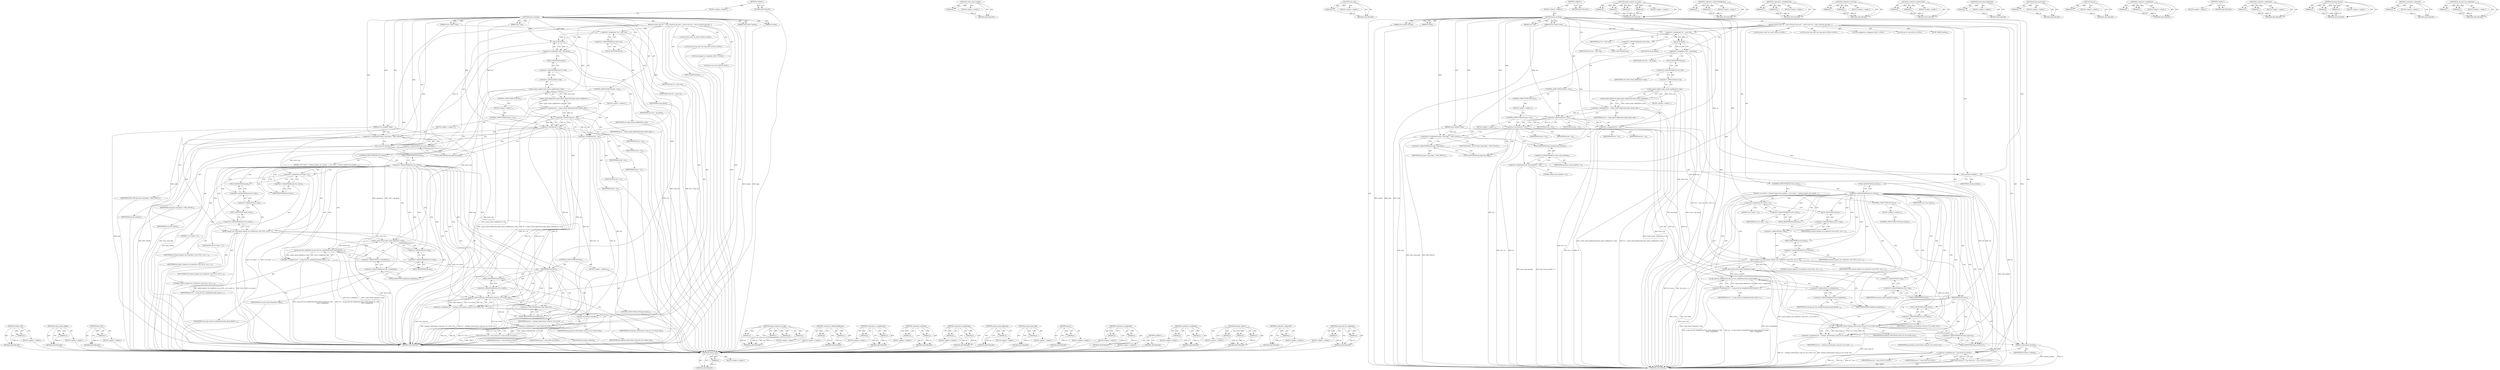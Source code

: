 digraph "af_alg_wait_for_completion" {
vulnerable_209 [label=<(METHOD,release_sock)>];
vulnerable_210 [label=<(PARAM,p1)>];
vulnerable_211 [label=<(BLOCK,&lt;empty&gt;,&lt;empty&gt;)>];
vulnerable_212 [label=<(METHOD_RETURN,ANY)>];
vulnerable_160 [label=<(METHOD,crypto_ahash_reqtfm)>];
vulnerable_161 [label=<(PARAM,p1)>];
vulnerable_162 [label=<(BLOCK,&lt;empty&gt;,&lt;empty&gt;)>];
vulnerable_163 [label=<(METHOD_RETURN,ANY)>];
vulnerable_183 [label=<(METHOD,lock_sock)>];
vulnerable_184 [label=<(PARAM,p1)>];
vulnerable_185 [label=<(BLOCK,&lt;empty&gt;,&lt;empty&gt;)>];
vulnerable_186 [label=<(METHOD_RETURN,ANY)>];
vulnerable_6 [label=<(METHOD,&lt;global&gt;)<SUB>1</SUB>>];
vulnerable_7 [label=<(BLOCK,&lt;empty&gt;,&lt;empty&gt;)<SUB>1</SUB>>];
vulnerable_8 [label=<(METHOD,hash_recvmsg)<SUB>1</SUB>>];
vulnerable_9 [label=<(PARAM,struct kiocb *unused)<SUB>1</SUB>>];
vulnerable_10 [label=<(PARAM,struct socket *sock)<SUB>1</SUB>>];
vulnerable_11 [label=<(PARAM,struct msghdr *msg)<SUB>2</SUB>>];
vulnerable_12 [label=<(PARAM,size_t len)<SUB>2</SUB>>];
vulnerable_13 [label=<(PARAM,int flags)<SUB>2</SUB>>];
vulnerable_14 [label=<(BLOCK,{
	struct sock *sk = sock-&gt;sk;
	struct alg_sock...,{
	struct sock *sk = sock-&gt;sk;
	struct alg_sock...)<SUB>3</SUB>>];
vulnerable_15 [label="<(LOCAL,struct sock* sk: sock*)<SUB>4</SUB>>"];
vulnerable_16 [label=<(&lt;operator&gt;.assignment,*sk = sock-&gt;sk)<SUB>4</SUB>>];
vulnerable_17 [label=<(IDENTIFIER,sk,*sk = sock-&gt;sk)<SUB>4</SUB>>];
vulnerable_18 [label=<(&lt;operator&gt;.indirectFieldAccess,sock-&gt;sk)<SUB>4</SUB>>];
vulnerable_19 [label=<(IDENTIFIER,sock,*sk = sock-&gt;sk)<SUB>4</SUB>>];
vulnerable_20 [label=<(FIELD_IDENTIFIER,sk,sk)<SUB>4</SUB>>];
vulnerable_21 [label="<(LOCAL,struct alg_sock* ask: alg_sock*)<SUB>5</SUB>>"];
vulnerable_22 [label=<(&lt;operator&gt;.assignment,*ask = alg_sk(sk))<SUB>5</SUB>>];
vulnerable_23 [label=<(IDENTIFIER,ask,*ask = alg_sk(sk))<SUB>5</SUB>>];
vulnerable_24 [label=<(alg_sk,alg_sk(sk))<SUB>5</SUB>>];
vulnerable_25 [label=<(IDENTIFIER,sk,alg_sk(sk))<SUB>5</SUB>>];
vulnerable_26 [label="<(LOCAL,unsigned ds: unsigned)<SUB>7</SUB>>"];
vulnerable_27 [label=<(&lt;operator&gt;.assignment,ds = crypto_ahash_digestsize(crypto_ahash_reqtf...)<SUB>7</SUB>>];
vulnerable_28 [label=<(IDENTIFIER,ds,ds = crypto_ahash_digestsize(crypto_ahash_reqtf...)<SUB>7</SUB>>];
vulnerable_29 [label=<(crypto_ahash_digestsize,crypto_ahash_digestsize(crypto_ahash_reqtfm(&amp;ct...)<SUB>7</SUB>>];
vulnerable_30 [label=<(crypto_ahash_reqtfm,crypto_ahash_reqtfm(&amp;ctx-&gt;req))<SUB>7</SUB>>];
vulnerable_31 [label=<(&lt;operator&gt;.addressOf,&amp;ctx-&gt;req)<SUB>7</SUB>>];
vulnerable_32 [label=<(&lt;operator&gt;.indirectFieldAccess,ctx-&gt;req)<SUB>7</SUB>>];
vulnerable_33 [label=<(IDENTIFIER,ctx,crypto_ahash_reqtfm(&amp;ctx-&gt;req))<SUB>7</SUB>>];
vulnerable_34 [label=<(FIELD_IDENTIFIER,req,req)<SUB>7</SUB>>];
vulnerable_35 [label="<(LOCAL,int err: int)<SUB>8</SUB>>"];
vulnerable_36 [label=<(CONTROL_STRUCTURE,IF,if (len &gt; ds))<SUB>10</SUB>>];
vulnerable_37 [label=<(&lt;operator&gt;.greaterThan,len &gt; ds)<SUB>10</SUB>>];
vulnerable_38 [label=<(IDENTIFIER,len,len &gt; ds)<SUB>10</SUB>>];
vulnerable_39 [label=<(IDENTIFIER,ds,len &gt; ds)<SUB>10</SUB>>];
vulnerable_40 [label=<(BLOCK,&lt;empty&gt;,&lt;empty&gt;)<SUB>11</SUB>>];
vulnerable_41 [label=<(&lt;operator&gt;.assignment,len = ds)<SUB>11</SUB>>];
vulnerable_42 [label=<(IDENTIFIER,len,len = ds)<SUB>11</SUB>>];
vulnerable_43 [label=<(IDENTIFIER,ds,len = ds)<SUB>11</SUB>>];
vulnerable_44 [label=<(CONTROL_STRUCTURE,ELSE,else)<SUB>12</SUB>>];
vulnerable_45 [label=<(BLOCK,&lt;empty&gt;,&lt;empty&gt;)<SUB>12</SUB>>];
vulnerable_46 [label=<(CONTROL_STRUCTURE,IF,if (len &lt; ds))<SUB>12</SUB>>];
vulnerable_47 [label=<(&lt;operator&gt;.lessThan,len &lt; ds)<SUB>12</SUB>>];
vulnerable_48 [label=<(IDENTIFIER,len,len &lt; ds)<SUB>12</SUB>>];
vulnerable_49 [label=<(IDENTIFIER,ds,len &lt; ds)<SUB>12</SUB>>];
vulnerable_50 [label=<(BLOCK,&lt;empty&gt;,&lt;empty&gt;)<SUB>13</SUB>>];
vulnerable_51 [label=<(&lt;operators&gt;.assignmentOr,msg-&gt;msg_flags |= MSG_TRUNC)<SUB>13</SUB>>];
vulnerable_52 [label=<(&lt;operator&gt;.indirectFieldAccess,msg-&gt;msg_flags)<SUB>13</SUB>>];
vulnerable_53 [label=<(IDENTIFIER,msg,msg-&gt;msg_flags |= MSG_TRUNC)<SUB>13</SUB>>];
vulnerable_54 [label=<(FIELD_IDENTIFIER,msg_flags,msg_flags)<SUB>13</SUB>>];
vulnerable_55 [label=<(IDENTIFIER,MSG_TRUNC,msg-&gt;msg_flags |= MSG_TRUNC)<SUB>13</SUB>>];
vulnerable_56 [label=<(lock_sock,lock_sock(sk))<SUB>15</SUB>>];
vulnerable_57 [label=<(IDENTIFIER,sk,lock_sock(sk))<SUB>15</SUB>>];
vulnerable_58 [label=<(CONTROL_STRUCTURE,IF,if (ctx-&gt;more))<SUB>16</SUB>>];
vulnerable_59 [label=<(&lt;operator&gt;.indirectFieldAccess,ctx-&gt;more)<SUB>16</SUB>>];
vulnerable_60 [label=<(IDENTIFIER,ctx,if (ctx-&gt;more))<SUB>16</SUB>>];
vulnerable_61 [label=<(FIELD_IDENTIFIER,more,more)<SUB>16</SUB>>];
vulnerable_62 [label=<(BLOCK,{
 		ctx-&gt;more = 0;
		ahash_request_set_crypt(&amp;...,{
 		ctx-&gt;more = 0;
		ahash_request_set_crypt(&amp;...)<SUB>16</SUB>>];
vulnerable_63 [label=<(&lt;operator&gt;.assignment,ctx-&gt;more = 0)<SUB>17</SUB>>];
vulnerable_64 [label=<(&lt;operator&gt;.indirectFieldAccess,ctx-&gt;more)<SUB>17</SUB>>];
vulnerable_65 [label=<(IDENTIFIER,ctx,ctx-&gt;more = 0)<SUB>17</SUB>>];
vulnerable_66 [label=<(FIELD_IDENTIFIER,more,more)<SUB>17</SUB>>];
vulnerable_67 [label=<(LITERAL,0,ctx-&gt;more = 0)<SUB>17</SUB>>];
vulnerable_68 [label=<(ahash_request_set_crypt,ahash_request_set_crypt(&amp;ctx-&gt;req, NULL, ctx-&gt;r...)<SUB>18</SUB>>];
vulnerable_69 [label=<(&lt;operator&gt;.addressOf,&amp;ctx-&gt;req)<SUB>18</SUB>>];
vulnerable_70 [label=<(&lt;operator&gt;.indirectFieldAccess,ctx-&gt;req)<SUB>18</SUB>>];
vulnerable_71 [label=<(IDENTIFIER,ctx,ahash_request_set_crypt(&amp;ctx-&gt;req, NULL, ctx-&gt;r...)<SUB>18</SUB>>];
vulnerable_72 [label=<(FIELD_IDENTIFIER,req,req)<SUB>18</SUB>>];
vulnerable_73 [label=<(IDENTIFIER,NULL,ahash_request_set_crypt(&amp;ctx-&gt;req, NULL, ctx-&gt;r...)<SUB>18</SUB>>];
vulnerable_74 [label=<(&lt;operator&gt;.indirectFieldAccess,ctx-&gt;result)<SUB>18</SUB>>];
vulnerable_75 [label=<(IDENTIFIER,ctx,ahash_request_set_crypt(&amp;ctx-&gt;req, NULL, ctx-&gt;r...)<SUB>18</SUB>>];
vulnerable_76 [label=<(FIELD_IDENTIFIER,result,result)<SUB>18</SUB>>];
vulnerable_77 [label=<(LITERAL,0,ahash_request_set_crypt(&amp;ctx-&gt;req, NULL, ctx-&gt;r...)<SUB>18</SUB>>];
vulnerable_78 [label=<(&lt;operator&gt;.assignment,err = af_alg_wait_for_completion(crypto_ahash_f...)<SUB>19</SUB>>];
vulnerable_79 [label=<(IDENTIFIER,err,err = af_alg_wait_for_completion(crypto_ahash_f...)<SUB>19</SUB>>];
vulnerable_80 [label=<(af_alg_wait_for_completion,af_alg_wait_for_completion(crypto_ahash_final(&amp;...)<SUB>19</SUB>>];
vulnerable_81 [label=<(crypto_ahash_final,crypto_ahash_final(&amp;ctx-&gt;req))<SUB>19</SUB>>];
vulnerable_82 [label=<(&lt;operator&gt;.addressOf,&amp;ctx-&gt;req)<SUB>19</SUB>>];
vulnerable_83 [label=<(&lt;operator&gt;.indirectFieldAccess,ctx-&gt;req)<SUB>19</SUB>>];
vulnerable_84 [label=<(IDENTIFIER,ctx,crypto_ahash_final(&amp;ctx-&gt;req))<SUB>19</SUB>>];
vulnerable_85 [label=<(FIELD_IDENTIFIER,req,req)<SUB>19</SUB>>];
vulnerable_86 [label=<(&lt;operator&gt;.addressOf,&amp;ctx-&gt;completion)<SUB>20</SUB>>];
vulnerable_87 [label=<(&lt;operator&gt;.indirectFieldAccess,ctx-&gt;completion)<SUB>20</SUB>>];
vulnerable_88 [label=<(IDENTIFIER,ctx,af_alg_wait_for_completion(crypto_ahash_final(&amp;...)<SUB>20</SUB>>];
vulnerable_89 [label=<(FIELD_IDENTIFIER,completion,completion)<SUB>20</SUB>>];
vulnerable_90 [label=<(CONTROL_STRUCTURE,IF,if (err))<SUB>21</SUB>>];
vulnerable_91 [label=<(IDENTIFIER,err,if (err))<SUB>21</SUB>>];
vulnerable_92 [label=<(BLOCK,&lt;empty&gt;,&lt;empty&gt;)<SUB>22</SUB>>];
vulnerable_93 [label=<(CONTROL_STRUCTURE,GOTO,goto unlock;)<SUB>22</SUB>>];
vulnerable_94 [label=<(&lt;operator&gt;.assignment,err = memcpy_toiovec(msg-&gt;msg_iov, ctx-&gt;result,...)<SUB>25</SUB>>];
vulnerable_95 [label=<(IDENTIFIER,err,err = memcpy_toiovec(msg-&gt;msg_iov, ctx-&gt;result,...)<SUB>25</SUB>>];
vulnerable_96 [label=<(memcpy_toiovec,memcpy_toiovec(msg-&gt;msg_iov, ctx-&gt;result, len))<SUB>25</SUB>>];
vulnerable_97 [label=<(&lt;operator&gt;.indirectFieldAccess,msg-&gt;msg_iov)<SUB>25</SUB>>];
vulnerable_98 [label=<(IDENTIFIER,msg,memcpy_toiovec(msg-&gt;msg_iov, ctx-&gt;result, len))<SUB>25</SUB>>];
vulnerable_99 [label=<(FIELD_IDENTIFIER,msg_iov,msg_iov)<SUB>25</SUB>>];
vulnerable_100 [label=<(&lt;operator&gt;.indirectFieldAccess,ctx-&gt;result)<SUB>25</SUB>>];
vulnerable_101 [label=<(IDENTIFIER,ctx,memcpy_toiovec(msg-&gt;msg_iov, ctx-&gt;result, len))<SUB>25</SUB>>];
vulnerable_102 [label=<(FIELD_IDENTIFIER,result,result)<SUB>25</SUB>>];
vulnerable_103 [label=<(IDENTIFIER,len,memcpy_toiovec(msg-&gt;msg_iov, ctx-&gt;result, len))<SUB>25</SUB>>];
vulnerable_104 [label=<(JUMP_TARGET,unlock)<SUB>27</SUB>>];
vulnerable_105 [label=<(release_sock,release_sock(sk))<SUB>28</SUB>>];
vulnerable_106 [label=<(IDENTIFIER,sk,release_sock(sk))<SUB>28</SUB>>];
vulnerable_107 [label="<(RETURN,return err ?: len;,return err ?: len;)<SUB>30</SUB>>"];
vulnerable_108 [label="<(&lt;operator&gt;.conditional,err ?: len)<SUB>30</SUB>>"];
vulnerable_109 [label="<(IDENTIFIER,err,err ?: len)<SUB>30</SUB>>"];
vulnerable_110 [label="<(IDENTIFIER,len,err ?: len)<SUB>30</SUB>>"];
vulnerable_111 [label=<(METHOD_RETURN,int)<SUB>1</SUB>>];
vulnerable_113 [label=<(METHOD_RETURN,ANY)<SUB>1</SUB>>];
vulnerable_187 [label=<(METHOD,ahash_request_set_crypt)>];
vulnerable_188 [label=<(PARAM,p1)>];
vulnerable_189 [label=<(PARAM,p2)>];
vulnerable_190 [label=<(PARAM,p3)>];
vulnerable_191 [label=<(PARAM,p4)>];
vulnerable_192 [label=<(BLOCK,&lt;empty&gt;,&lt;empty&gt;)>];
vulnerable_193 [label=<(METHOD_RETURN,ANY)>];
vulnerable_147 [label=<(METHOD,&lt;operator&gt;.indirectFieldAccess)>];
vulnerable_148 [label=<(PARAM,p1)>];
vulnerable_149 [label=<(PARAM,p2)>];
vulnerable_150 [label=<(BLOCK,&lt;empty&gt;,&lt;empty&gt;)>];
vulnerable_151 [label=<(METHOD_RETURN,ANY)>];
vulnerable_178 [label=<(METHOD,&lt;operators&gt;.assignmentOr)>];
vulnerable_179 [label=<(PARAM,p1)>];
vulnerable_180 [label=<(PARAM,p2)>];
vulnerable_181 [label=<(BLOCK,&lt;empty&gt;,&lt;empty&gt;)>];
vulnerable_182 [label=<(METHOD_RETURN,ANY)>];
vulnerable_173 [label=<(METHOD,&lt;operator&gt;.lessThan)>];
vulnerable_174 [label=<(PARAM,p1)>];
vulnerable_175 [label=<(PARAM,p2)>];
vulnerable_176 [label=<(BLOCK,&lt;empty&gt;,&lt;empty&gt;)>];
vulnerable_177 [label=<(METHOD_RETURN,ANY)>];
vulnerable_168 [label=<(METHOD,&lt;operator&gt;.greaterThan)>];
vulnerable_169 [label=<(PARAM,p1)>];
vulnerable_170 [label=<(PARAM,p2)>];
vulnerable_171 [label=<(BLOCK,&lt;empty&gt;,&lt;empty&gt;)>];
vulnerable_172 [label=<(METHOD_RETURN,ANY)>];
vulnerable_156 [label=<(METHOD,crypto_ahash_digestsize)>];
vulnerable_157 [label=<(PARAM,p1)>];
vulnerable_158 [label=<(BLOCK,&lt;empty&gt;,&lt;empty&gt;)>];
vulnerable_159 [label=<(METHOD_RETURN,ANY)>];
vulnerable_199 [label=<(METHOD,crypto_ahash_final)>];
vulnerable_200 [label=<(PARAM,p1)>];
vulnerable_201 [label=<(BLOCK,&lt;empty&gt;,&lt;empty&gt;)>];
vulnerable_202 [label=<(METHOD_RETURN,ANY)>];
vulnerable_152 [label=<(METHOD,alg_sk)>];
vulnerable_153 [label=<(PARAM,p1)>];
vulnerable_154 [label=<(BLOCK,&lt;empty&gt;,&lt;empty&gt;)>];
vulnerable_155 [label=<(METHOD_RETURN,ANY)>];
vulnerable_142 [label=<(METHOD,&lt;operator&gt;.assignment)>];
vulnerable_143 [label=<(PARAM,p1)>];
vulnerable_144 [label=<(PARAM,p2)>];
vulnerable_145 [label=<(BLOCK,&lt;empty&gt;,&lt;empty&gt;)>];
vulnerable_146 [label=<(METHOD_RETURN,ANY)>];
vulnerable_136 [label=<(METHOD,&lt;global&gt;)<SUB>1</SUB>>];
vulnerable_137 [label=<(BLOCK,&lt;empty&gt;,&lt;empty&gt;)>];
vulnerable_138 [label=<(METHOD_RETURN,ANY)>];
vulnerable_213 [label=<(METHOD,&lt;operator&gt;.conditional)>];
vulnerable_214 [label=<(PARAM,p1)>];
vulnerable_215 [label=<(PARAM,p2)>];
vulnerable_216 [label=<(BLOCK,&lt;empty&gt;,&lt;empty&gt;)>];
vulnerable_217 [label=<(METHOD_RETURN,ANY)>];
vulnerable_203 [label=<(METHOD,memcpy_toiovec)>];
vulnerable_204 [label=<(PARAM,p1)>];
vulnerable_205 [label=<(PARAM,p2)>];
vulnerable_206 [label=<(PARAM,p3)>];
vulnerable_207 [label=<(BLOCK,&lt;empty&gt;,&lt;empty&gt;)>];
vulnerable_208 [label=<(METHOD_RETURN,ANY)>];
vulnerable_164 [label=<(METHOD,&lt;operator&gt;.addressOf)>];
vulnerable_165 [label=<(PARAM,p1)>];
vulnerable_166 [label=<(BLOCK,&lt;empty&gt;,&lt;empty&gt;)>];
vulnerable_167 [label=<(METHOD_RETURN,ANY)>];
vulnerable_194 [label=<(METHOD,af_alg_wait_for_completion)>];
vulnerable_195 [label=<(PARAM,p1)>];
vulnerable_196 [label=<(PARAM,p2)>];
vulnerable_197 [label=<(BLOCK,&lt;empty&gt;,&lt;empty&gt;)>];
vulnerable_198 [label=<(METHOD_RETURN,ANY)>];
fixed_214 [label=<(METHOD,release_sock)>];
fixed_215 [label=<(PARAM,p1)>];
fixed_216 [label=<(BLOCK,&lt;empty&gt;,&lt;empty&gt;)>];
fixed_217 [label=<(METHOD_RETURN,ANY)>];
fixed_165 [label=<(METHOD,crypto_ahash_reqtfm)>];
fixed_166 [label=<(PARAM,p1)>];
fixed_167 [label=<(BLOCK,&lt;empty&gt;,&lt;empty&gt;)>];
fixed_168 [label=<(METHOD_RETURN,ANY)>];
fixed_188 [label=<(METHOD,lock_sock)>];
fixed_189 [label=<(PARAM,p1)>];
fixed_190 [label=<(BLOCK,&lt;empty&gt;,&lt;empty&gt;)>];
fixed_191 [label=<(METHOD_RETURN,ANY)>];
fixed_6 [label=<(METHOD,&lt;global&gt;)<SUB>1</SUB>>];
fixed_7 [label=<(BLOCK,&lt;empty&gt;,&lt;empty&gt;)<SUB>1</SUB>>];
fixed_8 [label=<(METHOD,hash_recvmsg)<SUB>1</SUB>>];
fixed_9 [label=<(PARAM,struct kiocb *unused)<SUB>1</SUB>>];
fixed_10 [label=<(PARAM,struct socket *sock)<SUB>1</SUB>>];
fixed_11 [label=<(PARAM,struct msghdr *msg)<SUB>2</SUB>>];
fixed_12 [label=<(PARAM,size_t len)<SUB>2</SUB>>];
fixed_13 [label=<(PARAM,int flags)<SUB>2</SUB>>];
fixed_14 [label=<(BLOCK,{
	struct sock *sk = sock-&gt;sk;
	struct alg_sock...,{
	struct sock *sk = sock-&gt;sk;
	struct alg_sock...)<SUB>3</SUB>>];
fixed_15 [label="<(LOCAL,struct sock* sk: sock*)<SUB>4</SUB>>"];
fixed_16 [label=<(&lt;operator&gt;.assignment,*sk = sock-&gt;sk)<SUB>4</SUB>>];
fixed_17 [label=<(IDENTIFIER,sk,*sk = sock-&gt;sk)<SUB>4</SUB>>];
fixed_18 [label=<(&lt;operator&gt;.indirectFieldAccess,sock-&gt;sk)<SUB>4</SUB>>];
fixed_19 [label=<(IDENTIFIER,sock,*sk = sock-&gt;sk)<SUB>4</SUB>>];
fixed_20 [label=<(FIELD_IDENTIFIER,sk,sk)<SUB>4</SUB>>];
fixed_21 [label="<(LOCAL,struct alg_sock* ask: alg_sock*)<SUB>5</SUB>>"];
fixed_22 [label=<(&lt;operator&gt;.assignment,*ask = alg_sk(sk))<SUB>5</SUB>>];
fixed_23 [label=<(IDENTIFIER,ask,*ask = alg_sk(sk))<SUB>5</SUB>>];
fixed_24 [label=<(alg_sk,alg_sk(sk))<SUB>5</SUB>>];
fixed_25 [label=<(IDENTIFIER,sk,alg_sk(sk))<SUB>5</SUB>>];
fixed_26 [label="<(LOCAL,unsigned ds: unsigned)<SUB>7</SUB>>"];
fixed_27 [label=<(&lt;operator&gt;.assignment,ds = crypto_ahash_digestsize(crypto_ahash_reqtf...)<SUB>7</SUB>>];
fixed_28 [label=<(IDENTIFIER,ds,ds = crypto_ahash_digestsize(crypto_ahash_reqtf...)<SUB>7</SUB>>];
fixed_29 [label=<(crypto_ahash_digestsize,crypto_ahash_digestsize(crypto_ahash_reqtfm(&amp;ct...)<SUB>7</SUB>>];
fixed_30 [label=<(crypto_ahash_reqtfm,crypto_ahash_reqtfm(&amp;ctx-&gt;req))<SUB>7</SUB>>];
fixed_31 [label=<(&lt;operator&gt;.addressOf,&amp;ctx-&gt;req)<SUB>7</SUB>>];
fixed_32 [label=<(&lt;operator&gt;.indirectFieldAccess,ctx-&gt;req)<SUB>7</SUB>>];
fixed_33 [label=<(IDENTIFIER,ctx,crypto_ahash_reqtfm(&amp;ctx-&gt;req))<SUB>7</SUB>>];
fixed_34 [label=<(FIELD_IDENTIFIER,req,req)<SUB>7</SUB>>];
fixed_35 [label="<(LOCAL,int err: int)<SUB>8</SUB>>"];
fixed_36 [label=<(CONTROL_STRUCTURE,IF,if (len &gt; ds))<SUB>10</SUB>>];
fixed_37 [label=<(&lt;operator&gt;.greaterThan,len &gt; ds)<SUB>10</SUB>>];
fixed_38 [label=<(IDENTIFIER,len,len &gt; ds)<SUB>10</SUB>>];
fixed_39 [label=<(IDENTIFIER,ds,len &gt; ds)<SUB>10</SUB>>];
fixed_40 [label=<(BLOCK,&lt;empty&gt;,&lt;empty&gt;)<SUB>11</SUB>>];
fixed_41 [label=<(&lt;operator&gt;.assignment,len = ds)<SUB>11</SUB>>];
fixed_42 [label=<(IDENTIFIER,len,len = ds)<SUB>11</SUB>>];
fixed_43 [label=<(IDENTIFIER,ds,len = ds)<SUB>11</SUB>>];
fixed_44 [label=<(CONTROL_STRUCTURE,ELSE,else)<SUB>12</SUB>>];
fixed_45 [label=<(BLOCK,&lt;empty&gt;,&lt;empty&gt;)<SUB>12</SUB>>];
fixed_46 [label=<(CONTROL_STRUCTURE,IF,if (len &lt; ds))<SUB>12</SUB>>];
fixed_47 [label=<(&lt;operator&gt;.lessThan,len &lt; ds)<SUB>12</SUB>>];
fixed_48 [label=<(IDENTIFIER,len,len &lt; ds)<SUB>12</SUB>>];
fixed_49 [label=<(IDENTIFIER,ds,len &lt; ds)<SUB>12</SUB>>];
fixed_50 [label=<(BLOCK,&lt;empty&gt;,&lt;empty&gt;)<SUB>13</SUB>>];
fixed_51 [label=<(&lt;operators&gt;.assignmentOr,msg-&gt;msg_flags |= MSG_TRUNC)<SUB>13</SUB>>];
fixed_52 [label=<(&lt;operator&gt;.indirectFieldAccess,msg-&gt;msg_flags)<SUB>13</SUB>>];
fixed_53 [label=<(IDENTIFIER,msg,msg-&gt;msg_flags |= MSG_TRUNC)<SUB>13</SUB>>];
fixed_54 [label=<(FIELD_IDENTIFIER,msg_flags,msg_flags)<SUB>13</SUB>>];
fixed_55 [label=<(IDENTIFIER,MSG_TRUNC,msg-&gt;msg_flags |= MSG_TRUNC)<SUB>13</SUB>>];
fixed_56 [label=<(&lt;operator&gt;.assignment,msg-&gt;msg_namelen = 0)<SUB>15</SUB>>];
fixed_57 [label=<(&lt;operator&gt;.indirectFieldAccess,msg-&gt;msg_namelen)<SUB>15</SUB>>];
fixed_58 [label=<(IDENTIFIER,msg,msg-&gt;msg_namelen = 0)<SUB>15</SUB>>];
fixed_59 [label=<(FIELD_IDENTIFIER,msg_namelen,msg_namelen)<SUB>15</SUB>>];
fixed_60 [label=<(LITERAL,0,msg-&gt;msg_namelen = 0)<SUB>15</SUB>>];
fixed_61 [label=<(lock_sock,lock_sock(sk))<SUB>17</SUB>>];
fixed_62 [label=<(IDENTIFIER,sk,lock_sock(sk))<SUB>17</SUB>>];
fixed_63 [label=<(CONTROL_STRUCTURE,IF,if (ctx-&gt;more))<SUB>18</SUB>>];
fixed_64 [label=<(&lt;operator&gt;.indirectFieldAccess,ctx-&gt;more)<SUB>18</SUB>>];
fixed_65 [label=<(IDENTIFIER,ctx,if (ctx-&gt;more))<SUB>18</SUB>>];
fixed_66 [label=<(FIELD_IDENTIFIER,more,more)<SUB>18</SUB>>];
fixed_67 [label=<(BLOCK,{
 		ctx-&gt;more = 0;
		ahash_request_set_crypt(&amp;...,{
 		ctx-&gt;more = 0;
		ahash_request_set_crypt(&amp;...)<SUB>18</SUB>>];
fixed_68 [label=<(&lt;operator&gt;.assignment,ctx-&gt;more = 0)<SUB>19</SUB>>];
fixed_69 [label=<(&lt;operator&gt;.indirectFieldAccess,ctx-&gt;more)<SUB>19</SUB>>];
fixed_70 [label=<(IDENTIFIER,ctx,ctx-&gt;more = 0)<SUB>19</SUB>>];
fixed_71 [label=<(FIELD_IDENTIFIER,more,more)<SUB>19</SUB>>];
fixed_72 [label=<(LITERAL,0,ctx-&gt;more = 0)<SUB>19</SUB>>];
fixed_73 [label=<(ahash_request_set_crypt,ahash_request_set_crypt(&amp;ctx-&gt;req, NULL, ctx-&gt;r...)<SUB>20</SUB>>];
fixed_74 [label=<(&lt;operator&gt;.addressOf,&amp;ctx-&gt;req)<SUB>20</SUB>>];
fixed_75 [label=<(&lt;operator&gt;.indirectFieldAccess,ctx-&gt;req)<SUB>20</SUB>>];
fixed_76 [label=<(IDENTIFIER,ctx,ahash_request_set_crypt(&amp;ctx-&gt;req, NULL, ctx-&gt;r...)<SUB>20</SUB>>];
fixed_77 [label=<(FIELD_IDENTIFIER,req,req)<SUB>20</SUB>>];
fixed_78 [label=<(IDENTIFIER,NULL,ahash_request_set_crypt(&amp;ctx-&gt;req, NULL, ctx-&gt;r...)<SUB>20</SUB>>];
fixed_79 [label=<(&lt;operator&gt;.indirectFieldAccess,ctx-&gt;result)<SUB>20</SUB>>];
fixed_80 [label=<(IDENTIFIER,ctx,ahash_request_set_crypt(&amp;ctx-&gt;req, NULL, ctx-&gt;r...)<SUB>20</SUB>>];
fixed_81 [label=<(FIELD_IDENTIFIER,result,result)<SUB>20</SUB>>];
fixed_82 [label=<(LITERAL,0,ahash_request_set_crypt(&amp;ctx-&gt;req, NULL, ctx-&gt;r...)<SUB>20</SUB>>];
fixed_83 [label=<(&lt;operator&gt;.assignment,err = af_alg_wait_for_completion(crypto_ahash_f...)<SUB>21</SUB>>];
fixed_84 [label=<(IDENTIFIER,err,err = af_alg_wait_for_completion(crypto_ahash_f...)<SUB>21</SUB>>];
fixed_85 [label=<(af_alg_wait_for_completion,af_alg_wait_for_completion(crypto_ahash_final(&amp;...)<SUB>21</SUB>>];
fixed_86 [label=<(crypto_ahash_final,crypto_ahash_final(&amp;ctx-&gt;req))<SUB>21</SUB>>];
fixed_87 [label=<(&lt;operator&gt;.addressOf,&amp;ctx-&gt;req)<SUB>21</SUB>>];
fixed_88 [label=<(&lt;operator&gt;.indirectFieldAccess,ctx-&gt;req)<SUB>21</SUB>>];
fixed_89 [label=<(IDENTIFIER,ctx,crypto_ahash_final(&amp;ctx-&gt;req))<SUB>21</SUB>>];
fixed_90 [label=<(FIELD_IDENTIFIER,req,req)<SUB>21</SUB>>];
fixed_91 [label=<(&lt;operator&gt;.addressOf,&amp;ctx-&gt;completion)<SUB>22</SUB>>];
fixed_92 [label=<(&lt;operator&gt;.indirectFieldAccess,ctx-&gt;completion)<SUB>22</SUB>>];
fixed_93 [label=<(IDENTIFIER,ctx,af_alg_wait_for_completion(crypto_ahash_final(&amp;...)<SUB>22</SUB>>];
fixed_94 [label=<(FIELD_IDENTIFIER,completion,completion)<SUB>22</SUB>>];
fixed_95 [label=<(CONTROL_STRUCTURE,IF,if (err))<SUB>23</SUB>>];
fixed_96 [label=<(IDENTIFIER,err,if (err))<SUB>23</SUB>>];
fixed_97 [label=<(BLOCK,&lt;empty&gt;,&lt;empty&gt;)<SUB>24</SUB>>];
fixed_98 [label=<(CONTROL_STRUCTURE,GOTO,goto unlock;)<SUB>24</SUB>>];
fixed_99 [label=<(&lt;operator&gt;.assignment,err = memcpy_toiovec(msg-&gt;msg_iov, ctx-&gt;result,...)<SUB>27</SUB>>];
fixed_100 [label=<(IDENTIFIER,err,err = memcpy_toiovec(msg-&gt;msg_iov, ctx-&gt;result,...)<SUB>27</SUB>>];
fixed_101 [label=<(memcpy_toiovec,memcpy_toiovec(msg-&gt;msg_iov, ctx-&gt;result, len))<SUB>27</SUB>>];
fixed_102 [label=<(&lt;operator&gt;.indirectFieldAccess,msg-&gt;msg_iov)<SUB>27</SUB>>];
fixed_103 [label=<(IDENTIFIER,msg,memcpy_toiovec(msg-&gt;msg_iov, ctx-&gt;result, len))<SUB>27</SUB>>];
fixed_104 [label=<(FIELD_IDENTIFIER,msg_iov,msg_iov)<SUB>27</SUB>>];
fixed_105 [label=<(&lt;operator&gt;.indirectFieldAccess,ctx-&gt;result)<SUB>27</SUB>>];
fixed_106 [label=<(IDENTIFIER,ctx,memcpy_toiovec(msg-&gt;msg_iov, ctx-&gt;result, len))<SUB>27</SUB>>];
fixed_107 [label=<(FIELD_IDENTIFIER,result,result)<SUB>27</SUB>>];
fixed_108 [label=<(IDENTIFIER,len,memcpy_toiovec(msg-&gt;msg_iov, ctx-&gt;result, len))<SUB>27</SUB>>];
fixed_109 [label=<(JUMP_TARGET,unlock)<SUB>29</SUB>>];
fixed_110 [label=<(release_sock,release_sock(sk))<SUB>30</SUB>>];
fixed_111 [label=<(IDENTIFIER,sk,release_sock(sk))<SUB>30</SUB>>];
fixed_112 [label="<(RETURN,return err ?: len;,return err ?: len;)<SUB>32</SUB>>"];
fixed_113 [label="<(&lt;operator&gt;.conditional,err ?: len)<SUB>32</SUB>>"];
fixed_114 [label="<(IDENTIFIER,err,err ?: len)<SUB>32</SUB>>"];
fixed_115 [label="<(IDENTIFIER,len,err ?: len)<SUB>32</SUB>>"];
fixed_116 [label=<(METHOD_RETURN,int)<SUB>1</SUB>>];
fixed_118 [label=<(METHOD_RETURN,ANY)<SUB>1</SUB>>];
fixed_192 [label=<(METHOD,ahash_request_set_crypt)>];
fixed_193 [label=<(PARAM,p1)>];
fixed_194 [label=<(PARAM,p2)>];
fixed_195 [label=<(PARAM,p3)>];
fixed_196 [label=<(PARAM,p4)>];
fixed_197 [label=<(BLOCK,&lt;empty&gt;,&lt;empty&gt;)>];
fixed_198 [label=<(METHOD_RETURN,ANY)>];
fixed_152 [label=<(METHOD,&lt;operator&gt;.indirectFieldAccess)>];
fixed_153 [label=<(PARAM,p1)>];
fixed_154 [label=<(PARAM,p2)>];
fixed_155 [label=<(BLOCK,&lt;empty&gt;,&lt;empty&gt;)>];
fixed_156 [label=<(METHOD_RETURN,ANY)>];
fixed_183 [label=<(METHOD,&lt;operators&gt;.assignmentOr)>];
fixed_184 [label=<(PARAM,p1)>];
fixed_185 [label=<(PARAM,p2)>];
fixed_186 [label=<(BLOCK,&lt;empty&gt;,&lt;empty&gt;)>];
fixed_187 [label=<(METHOD_RETURN,ANY)>];
fixed_178 [label=<(METHOD,&lt;operator&gt;.lessThan)>];
fixed_179 [label=<(PARAM,p1)>];
fixed_180 [label=<(PARAM,p2)>];
fixed_181 [label=<(BLOCK,&lt;empty&gt;,&lt;empty&gt;)>];
fixed_182 [label=<(METHOD_RETURN,ANY)>];
fixed_173 [label=<(METHOD,&lt;operator&gt;.greaterThan)>];
fixed_174 [label=<(PARAM,p1)>];
fixed_175 [label=<(PARAM,p2)>];
fixed_176 [label=<(BLOCK,&lt;empty&gt;,&lt;empty&gt;)>];
fixed_177 [label=<(METHOD_RETURN,ANY)>];
fixed_161 [label=<(METHOD,crypto_ahash_digestsize)>];
fixed_162 [label=<(PARAM,p1)>];
fixed_163 [label=<(BLOCK,&lt;empty&gt;,&lt;empty&gt;)>];
fixed_164 [label=<(METHOD_RETURN,ANY)>];
fixed_204 [label=<(METHOD,crypto_ahash_final)>];
fixed_205 [label=<(PARAM,p1)>];
fixed_206 [label=<(BLOCK,&lt;empty&gt;,&lt;empty&gt;)>];
fixed_207 [label=<(METHOD_RETURN,ANY)>];
fixed_157 [label=<(METHOD,alg_sk)>];
fixed_158 [label=<(PARAM,p1)>];
fixed_159 [label=<(BLOCK,&lt;empty&gt;,&lt;empty&gt;)>];
fixed_160 [label=<(METHOD_RETURN,ANY)>];
fixed_147 [label=<(METHOD,&lt;operator&gt;.assignment)>];
fixed_148 [label=<(PARAM,p1)>];
fixed_149 [label=<(PARAM,p2)>];
fixed_150 [label=<(BLOCK,&lt;empty&gt;,&lt;empty&gt;)>];
fixed_151 [label=<(METHOD_RETURN,ANY)>];
fixed_141 [label=<(METHOD,&lt;global&gt;)<SUB>1</SUB>>];
fixed_142 [label=<(BLOCK,&lt;empty&gt;,&lt;empty&gt;)>];
fixed_143 [label=<(METHOD_RETURN,ANY)>];
fixed_218 [label=<(METHOD,&lt;operator&gt;.conditional)>];
fixed_219 [label=<(PARAM,p1)>];
fixed_220 [label=<(PARAM,p2)>];
fixed_221 [label=<(BLOCK,&lt;empty&gt;,&lt;empty&gt;)>];
fixed_222 [label=<(METHOD_RETURN,ANY)>];
fixed_208 [label=<(METHOD,memcpy_toiovec)>];
fixed_209 [label=<(PARAM,p1)>];
fixed_210 [label=<(PARAM,p2)>];
fixed_211 [label=<(PARAM,p3)>];
fixed_212 [label=<(BLOCK,&lt;empty&gt;,&lt;empty&gt;)>];
fixed_213 [label=<(METHOD_RETURN,ANY)>];
fixed_169 [label=<(METHOD,&lt;operator&gt;.addressOf)>];
fixed_170 [label=<(PARAM,p1)>];
fixed_171 [label=<(BLOCK,&lt;empty&gt;,&lt;empty&gt;)>];
fixed_172 [label=<(METHOD_RETURN,ANY)>];
fixed_199 [label=<(METHOD,af_alg_wait_for_completion)>];
fixed_200 [label=<(PARAM,p1)>];
fixed_201 [label=<(PARAM,p2)>];
fixed_202 [label=<(BLOCK,&lt;empty&gt;,&lt;empty&gt;)>];
fixed_203 [label=<(METHOD_RETURN,ANY)>];
vulnerable_209 -> vulnerable_210  [key=0, label="AST: "];
vulnerable_209 -> vulnerable_210  [key=1, label="DDG: "];
vulnerable_209 -> vulnerable_211  [key=0, label="AST: "];
vulnerable_209 -> vulnerable_212  [key=0, label="AST: "];
vulnerable_209 -> vulnerable_212  [key=1, label="CFG: "];
vulnerable_210 -> vulnerable_212  [key=0, label="DDG: p1"];
vulnerable_211 -> fixed_214  [key=0];
vulnerable_212 -> fixed_214  [key=0];
vulnerable_160 -> vulnerable_161  [key=0, label="AST: "];
vulnerable_160 -> vulnerable_161  [key=1, label="DDG: "];
vulnerable_160 -> vulnerable_162  [key=0, label="AST: "];
vulnerable_160 -> vulnerable_163  [key=0, label="AST: "];
vulnerable_160 -> vulnerable_163  [key=1, label="CFG: "];
vulnerable_161 -> vulnerable_163  [key=0, label="DDG: p1"];
vulnerable_162 -> fixed_214  [key=0];
vulnerable_163 -> fixed_214  [key=0];
vulnerable_183 -> vulnerable_184  [key=0, label="AST: "];
vulnerable_183 -> vulnerable_184  [key=1, label="DDG: "];
vulnerable_183 -> vulnerable_185  [key=0, label="AST: "];
vulnerable_183 -> vulnerable_186  [key=0, label="AST: "];
vulnerable_183 -> vulnerable_186  [key=1, label="CFG: "];
vulnerable_184 -> vulnerable_186  [key=0, label="DDG: p1"];
vulnerable_185 -> fixed_214  [key=0];
vulnerable_186 -> fixed_214  [key=0];
vulnerable_6 -> vulnerable_7  [key=0, label="AST: "];
vulnerable_6 -> vulnerable_113  [key=0, label="AST: "];
vulnerable_6 -> vulnerable_113  [key=1, label="CFG: "];
vulnerable_7 -> vulnerable_8  [key=0, label="AST: "];
vulnerable_8 -> vulnerable_9  [key=0, label="AST: "];
vulnerable_8 -> vulnerable_9  [key=1, label="DDG: "];
vulnerable_8 -> vulnerable_10  [key=0, label="AST: "];
vulnerable_8 -> vulnerable_10  [key=1, label="DDG: "];
vulnerable_8 -> vulnerable_11  [key=0, label="AST: "];
vulnerable_8 -> vulnerable_11  [key=1, label="DDG: "];
vulnerable_8 -> vulnerable_12  [key=0, label="AST: "];
vulnerable_8 -> vulnerable_12  [key=1, label="DDG: "];
vulnerable_8 -> vulnerable_13  [key=0, label="AST: "];
vulnerable_8 -> vulnerable_13  [key=1, label="DDG: "];
vulnerable_8 -> vulnerable_14  [key=0, label="AST: "];
vulnerable_8 -> vulnerable_111  [key=0, label="AST: "];
vulnerable_8 -> vulnerable_20  [key=0, label="CFG: "];
vulnerable_8 -> vulnerable_56  [key=0, label="DDG: "];
vulnerable_8 -> vulnerable_105  [key=0, label="DDG: "];
vulnerable_8 -> vulnerable_108  [key=0, label="DDG: "];
vulnerable_8 -> vulnerable_24  [key=0, label="DDG: "];
vulnerable_8 -> vulnerable_37  [key=0, label="DDG: "];
vulnerable_8 -> vulnerable_41  [key=0, label="DDG: "];
vulnerable_8 -> vulnerable_63  [key=0, label="DDG: "];
vulnerable_8 -> vulnerable_96  [key=0, label="DDG: "];
vulnerable_8 -> vulnerable_68  [key=0, label="DDG: "];
vulnerable_8 -> vulnerable_91  [key=0, label="DDG: "];
vulnerable_8 -> vulnerable_47  [key=0, label="DDG: "];
vulnerable_8 -> vulnerable_51  [key=0, label="DDG: "];
vulnerable_9 -> vulnerable_111  [key=0, label="DDG: unused"];
vulnerable_10 -> vulnerable_111  [key=0, label="DDG: sock"];
vulnerable_10 -> vulnerable_16  [key=0, label="DDG: sock"];
vulnerable_11 -> vulnerable_111  [key=0, label="DDG: msg"];
vulnerable_11 -> vulnerable_96  [key=0, label="DDG: msg"];
vulnerable_11 -> vulnerable_51  [key=0, label="DDG: msg"];
vulnerable_12 -> vulnerable_37  [key=0, label="DDG: len"];
vulnerable_13 -> vulnerable_111  [key=0, label="DDG: flags"];
vulnerable_14 -> vulnerable_15  [key=0, label="AST: "];
vulnerable_14 -> vulnerable_16  [key=0, label="AST: "];
vulnerable_14 -> vulnerable_21  [key=0, label="AST: "];
vulnerable_14 -> vulnerable_22  [key=0, label="AST: "];
vulnerable_14 -> vulnerable_26  [key=0, label="AST: "];
vulnerable_14 -> vulnerable_27  [key=0, label="AST: "];
vulnerable_14 -> vulnerable_35  [key=0, label="AST: "];
vulnerable_14 -> vulnerable_36  [key=0, label="AST: "];
vulnerable_14 -> vulnerable_56  [key=0, label="AST: "];
vulnerable_14 -> vulnerable_58  [key=0, label="AST: "];
vulnerable_14 -> vulnerable_94  [key=0, label="AST: "];
vulnerable_14 -> vulnerable_104  [key=0, label="AST: "];
vulnerable_14 -> vulnerable_105  [key=0, label="AST: "];
vulnerable_14 -> vulnerable_107  [key=0, label="AST: "];
vulnerable_15 -> fixed_214  [key=0];
vulnerable_16 -> vulnerable_17  [key=0, label="AST: "];
vulnerable_16 -> vulnerable_18  [key=0, label="AST: "];
vulnerable_16 -> vulnerable_24  [key=0, label="CFG: "];
vulnerable_16 -> vulnerable_24  [key=1, label="DDG: sk"];
vulnerable_16 -> vulnerable_111  [key=0, label="DDG: sock-&gt;sk"];
vulnerable_16 -> vulnerable_111  [key=1, label="DDG: *sk = sock-&gt;sk"];
vulnerable_17 -> fixed_214  [key=0];
vulnerable_18 -> vulnerable_19  [key=0, label="AST: "];
vulnerable_18 -> vulnerable_20  [key=0, label="AST: "];
vulnerable_18 -> vulnerable_16  [key=0, label="CFG: "];
vulnerable_19 -> fixed_214  [key=0];
vulnerable_20 -> vulnerable_18  [key=0, label="CFG: "];
vulnerable_21 -> fixed_214  [key=0];
vulnerable_22 -> vulnerable_23  [key=0, label="AST: "];
vulnerable_22 -> vulnerable_24  [key=0, label="AST: "];
vulnerable_22 -> vulnerable_34  [key=0, label="CFG: "];
vulnerable_22 -> vulnerable_111  [key=0, label="DDG: ask"];
vulnerable_22 -> vulnerable_111  [key=1, label="DDG: alg_sk(sk)"];
vulnerable_22 -> vulnerable_111  [key=2, label="DDG: *ask = alg_sk(sk)"];
vulnerable_23 -> fixed_214  [key=0];
vulnerable_24 -> vulnerable_25  [key=0, label="AST: "];
vulnerable_24 -> vulnerable_22  [key=0, label="CFG: "];
vulnerable_24 -> vulnerable_22  [key=1, label="DDG: sk"];
vulnerable_24 -> vulnerable_56  [key=0, label="DDG: sk"];
vulnerable_25 -> fixed_214  [key=0];
vulnerable_26 -> fixed_214  [key=0];
vulnerable_27 -> vulnerable_28  [key=0, label="AST: "];
vulnerable_27 -> vulnerable_29  [key=0, label="AST: "];
vulnerable_27 -> vulnerable_37  [key=0, label="CFG: "];
vulnerable_27 -> vulnerable_37  [key=1, label="DDG: ds"];
vulnerable_27 -> vulnerable_111  [key=0, label="DDG: crypto_ahash_digestsize(crypto_ahash_reqtfm(&amp;ctx-&gt;req))"];
vulnerable_27 -> vulnerable_111  [key=1, label="DDG: ds = crypto_ahash_digestsize(crypto_ahash_reqtfm(&amp;ctx-&gt;req))"];
vulnerable_28 -> fixed_214  [key=0];
vulnerable_29 -> vulnerable_30  [key=0, label="AST: "];
vulnerable_29 -> vulnerable_27  [key=0, label="CFG: "];
vulnerable_29 -> vulnerable_27  [key=1, label="DDG: crypto_ahash_reqtfm(&amp;ctx-&gt;req)"];
vulnerable_29 -> vulnerable_111  [key=0, label="DDG: crypto_ahash_reqtfm(&amp;ctx-&gt;req)"];
vulnerable_30 -> vulnerable_31  [key=0, label="AST: "];
vulnerable_30 -> vulnerable_29  [key=0, label="CFG: "];
vulnerable_30 -> vulnerable_29  [key=1, label="DDG: &amp;ctx-&gt;req"];
vulnerable_30 -> vulnerable_111  [key=0, label="DDG: &amp;ctx-&gt;req"];
vulnerable_30 -> vulnerable_68  [key=0, label="DDG: &amp;ctx-&gt;req"];
vulnerable_30 -> vulnerable_81  [key=0, label="DDG: &amp;ctx-&gt;req"];
vulnerable_31 -> vulnerable_32  [key=0, label="AST: "];
vulnerable_31 -> vulnerable_30  [key=0, label="CFG: "];
vulnerable_32 -> vulnerable_33  [key=0, label="AST: "];
vulnerable_32 -> vulnerable_34  [key=0, label="AST: "];
vulnerable_32 -> vulnerable_31  [key=0, label="CFG: "];
vulnerable_33 -> fixed_214  [key=0];
vulnerable_34 -> vulnerable_32  [key=0, label="CFG: "];
vulnerable_35 -> fixed_214  [key=0];
vulnerable_36 -> vulnerable_37  [key=0, label="AST: "];
vulnerable_36 -> vulnerable_40  [key=0, label="AST: "];
vulnerable_36 -> vulnerable_44  [key=0, label="AST: "];
vulnerable_37 -> vulnerable_38  [key=0, label="AST: "];
vulnerable_37 -> vulnerable_39  [key=0, label="AST: "];
vulnerable_37 -> vulnerable_41  [key=0, label="CFG: "];
vulnerable_37 -> vulnerable_41  [key=1, label="DDG: ds"];
vulnerable_37 -> vulnerable_41  [key=2, label="CDG: "];
vulnerable_37 -> vulnerable_47  [key=0, label="CFG: "];
vulnerable_37 -> vulnerable_47  [key=1, label="DDG: len"];
vulnerable_37 -> vulnerable_47  [key=2, label="DDG: ds"];
vulnerable_37 -> vulnerable_47  [key=3, label="CDG: "];
vulnerable_37 -> vulnerable_111  [key=0, label="DDG: len &gt; ds"];
vulnerable_38 -> fixed_214  [key=0];
vulnerable_39 -> fixed_214  [key=0];
vulnerable_40 -> vulnerable_41  [key=0, label="AST: "];
vulnerable_41 -> vulnerable_42  [key=0, label="AST: "];
vulnerable_41 -> vulnerable_43  [key=0, label="AST: "];
vulnerable_41 -> vulnerable_56  [key=0, label="CFG: "];
vulnerable_41 -> vulnerable_111  [key=0, label="DDG: ds"];
vulnerable_41 -> vulnerable_111  [key=1, label="DDG: len = ds"];
vulnerable_41 -> vulnerable_108  [key=0, label="DDG: len"];
vulnerable_41 -> vulnerable_96  [key=0, label="DDG: len"];
vulnerable_42 -> fixed_214  [key=0];
vulnerable_43 -> fixed_214  [key=0];
vulnerable_44 -> vulnerable_45  [key=0, label="AST: "];
vulnerable_45 -> vulnerable_46  [key=0, label="AST: "];
vulnerable_46 -> vulnerable_47  [key=0, label="AST: "];
vulnerable_46 -> vulnerable_50  [key=0, label="AST: "];
vulnerable_47 -> vulnerable_48  [key=0, label="AST: "];
vulnerable_47 -> vulnerable_49  [key=0, label="AST: "];
vulnerable_47 -> vulnerable_54  [key=0, label="CFG: "];
vulnerable_47 -> vulnerable_54  [key=1, label="CDG: "];
vulnerable_47 -> vulnerable_56  [key=0, label="CFG: "];
vulnerable_47 -> vulnerable_111  [key=0, label="DDG: ds"];
vulnerable_47 -> vulnerable_111  [key=1, label="DDG: len &lt; ds"];
vulnerable_47 -> vulnerable_108  [key=0, label="DDG: len"];
vulnerable_47 -> vulnerable_96  [key=0, label="DDG: len"];
vulnerable_47 -> vulnerable_51  [key=0, label="CDG: "];
vulnerable_47 -> vulnerable_52  [key=0, label="CDG: "];
vulnerable_48 -> fixed_214  [key=0];
vulnerable_49 -> fixed_214  [key=0];
vulnerable_50 -> vulnerable_51  [key=0, label="AST: "];
vulnerable_51 -> vulnerable_52  [key=0, label="AST: "];
vulnerable_51 -> vulnerable_55  [key=0, label="AST: "];
vulnerable_51 -> vulnerable_56  [key=0, label="CFG: "];
vulnerable_51 -> vulnerable_111  [key=0, label="DDG: msg-&gt;msg_flags"];
vulnerable_51 -> vulnerable_111  [key=1, label="DDG: MSG_TRUNC"];
vulnerable_52 -> vulnerable_53  [key=0, label="AST: "];
vulnerable_52 -> vulnerable_54  [key=0, label="AST: "];
vulnerable_52 -> vulnerable_51  [key=0, label="CFG: "];
vulnerable_53 -> fixed_214  [key=0];
vulnerable_54 -> vulnerable_52  [key=0, label="CFG: "];
vulnerable_55 -> fixed_214  [key=0];
vulnerable_56 -> vulnerable_57  [key=0, label="AST: "];
vulnerable_56 -> vulnerable_61  [key=0, label="CFG: "];
vulnerable_56 -> vulnerable_111  [key=0, label="DDG: lock_sock(sk)"];
vulnerable_56 -> vulnerable_105  [key=0, label="DDG: sk"];
vulnerable_57 -> fixed_214  [key=0];
vulnerable_58 -> vulnerable_59  [key=0, label="AST: "];
vulnerable_58 -> vulnerable_62  [key=0, label="AST: "];
vulnerable_59 -> vulnerable_60  [key=0, label="AST: "];
vulnerable_59 -> vulnerable_61  [key=0, label="AST: "];
vulnerable_59 -> vulnerable_66  [key=0, label="CFG: "];
vulnerable_59 -> vulnerable_66  [key=1, label="CDG: "];
vulnerable_59 -> vulnerable_99  [key=0, label="CFG: "];
vulnerable_59 -> vulnerable_99  [key=1, label="CDG: "];
vulnerable_59 -> vulnerable_94  [key=0, label="CDG: "];
vulnerable_59 -> vulnerable_68  [key=0, label="CDG: "];
vulnerable_59 -> vulnerable_96  [key=0, label="CDG: "];
vulnerable_59 -> vulnerable_64  [key=0, label="CDG: "];
vulnerable_59 -> vulnerable_89  [key=0, label="CDG: "];
vulnerable_59 -> vulnerable_81  [key=0, label="CDG: "];
vulnerable_59 -> vulnerable_102  [key=0, label="CDG: "];
vulnerable_59 -> vulnerable_85  [key=0, label="CDG: "];
vulnerable_59 -> vulnerable_72  [key=0, label="CDG: "];
vulnerable_59 -> vulnerable_69  [key=0, label="CDG: "];
vulnerable_59 -> vulnerable_74  [key=0, label="CDG: "];
vulnerable_59 -> vulnerable_76  [key=0, label="CDG: "];
vulnerable_59 -> vulnerable_87  [key=0, label="CDG: "];
vulnerable_59 -> vulnerable_97  [key=0, label="CDG: "];
vulnerable_59 -> vulnerable_91  [key=0, label="CDG: "];
vulnerable_59 -> vulnerable_82  [key=0, label="CDG: "];
vulnerable_59 -> vulnerable_80  [key=0, label="CDG: "];
vulnerable_59 -> vulnerable_83  [key=0, label="CDG: "];
vulnerable_59 -> vulnerable_100  [key=0, label="CDG: "];
vulnerable_59 -> vulnerable_70  [key=0, label="CDG: "];
vulnerable_59 -> vulnerable_63  [key=0, label="CDG: "];
vulnerable_59 -> vulnerable_78  [key=0, label="CDG: "];
vulnerable_59 -> vulnerable_86  [key=0, label="CDG: "];
vulnerable_60 -> fixed_214  [key=0];
vulnerable_61 -> vulnerable_59  [key=0, label="CFG: "];
vulnerable_62 -> vulnerable_63  [key=0, label="AST: "];
vulnerable_62 -> vulnerable_68  [key=0, label="AST: "];
vulnerable_62 -> vulnerable_78  [key=0, label="AST: "];
vulnerable_62 -> vulnerable_90  [key=0, label="AST: "];
vulnerable_63 -> vulnerable_64  [key=0, label="AST: "];
vulnerable_63 -> vulnerable_67  [key=0, label="AST: "];
vulnerable_63 -> vulnerable_72  [key=0, label="CFG: "];
vulnerable_63 -> vulnerable_111  [key=0, label="DDG: ctx-&gt;more"];
vulnerable_63 -> vulnerable_111  [key=1, label="DDG: ctx-&gt;more = 0"];
vulnerable_64 -> vulnerable_65  [key=0, label="AST: "];
vulnerable_64 -> vulnerable_66  [key=0, label="AST: "];
vulnerable_64 -> vulnerable_63  [key=0, label="CFG: "];
vulnerable_65 -> fixed_214  [key=0];
vulnerable_66 -> vulnerable_64  [key=0, label="CFG: "];
vulnerable_67 -> fixed_214  [key=0];
vulnerable_68 -> vulnerable_69  [key=0, label="AST: "];
vulnerable_68 -> vulnerable_73  [key=0, label="AST: "];
vulnerable_68 -> vulnerable_74  [key=0, label="AST: "];
vulnerable_68 -> vulnerable_77  [key=0, label="AST: "];
vulnerable_68 -> vulnerable_85  [key=0, label="CFG: "];
vulnerable_68 -> vulnerable_111  [key=0, label="DDG: ctx-&gt;result"];
vulnerable_68 -> vulnerable_111  [key=1, label="DDG: ahash_request_set_crypt(&amp;ctx-&gt;req, NULL, ctx-&gt;result, 0)"];
vulnerable_68 -> vulnerable_111  [key=2, label="DDG: NULL"];
vulnerable_68 -> vulnerable_96  [key=0, label="DDG: ctx-&gt;result"];
vulnerable_68 -> vulnerable_81  [key=0, label="DDG: &amp;ctx-&gt;req"];
vulnerable_69 -> vulnerable_70  [key=0, label="AST: "];
vulnerable_69 -> vulnerable_76  [key=0, label="CFG: "];
vulnerable_70 -> vulnerable_71  [key=0, label="AST: "];
vulnerable_70 -> vulnerable_72  [key=0, label="AST: "];
vulnerable_70 -> vulnerable_69  [key=0, label="CFG: "];
vulnerable_71 -> fixed_214  [key=0];
vulnerable_72 -> vulnerable_70  [key=0, label="CFG: "];
vulnerable_73 -> fixed_214  [key=0];
vulnerable_74 -> vulnerable_75  [key=0, label="AST: "];
vulnerable_74 -> vulnerable_76  [key=0, label="AST: "];
vulnerable_74 -> vulnerable_68  [key=0, label="CFG: "];
vulnerable_75 -> fixed_214  [key=0];
vulnerable_76 -> vulnerable_74  [key=0, label="CFG: "];
vulnerable_77 -> fixed_214  [key=0];
vulnerable_78 -> vulnerable_79  [key=0, label="AST: "];
vulnerable_78 -> vulnerable_80  [key=0, label="AST: "];
vulnerable_78 -> vulnerable_91  [key=0, label="CFG: "];
vulnerable_78 -> vulnerable_111  [key=0, label="DDG: af_alg_wait_for_completion(crypto_ahash_final(&amp;ctx-&gt;req),
						 &amp;ctx-&gt;completion)"];
vulnerable_78 -> vulnerable_111  [key=1, label="DDG: err = af_alg_wait_for_completion(crypto_ahash_final(&amp;ctx-&gt;req),
						 &amp;ctx-&gt;completion)"];
vulnerable_79 -> fixed_214  [key=0];
vulnerable_80 -> vulnerable_81  [key=0, label="AST: "];
vulnerable_80 -> vulnerable_86  [key=0, label="AST: "];
vulnerable_80 -> vulnerable_78  [key=0, label="CFG: "];
vulnerable_80 -> vulnerable_78  [key=1, label="DDG: crypto_ahash_final(&amp;ctx-&gt;req)"];
vulnerable_80 -> vulnerable_78  [key=2, label="DDG: &amp;ctx-&gt;completion"];
vulnerable_80 -> vulnerable_111  [key=0, label="DDG: crypto_ahash_final(&amp;ctx-&gt;req)"];
vulnerable_80 -> vulnerable_111  [key=1, label="DDG: &amp;ctx-&gt;completion"];
vulnerable_81 -> vulnerable_82  [key=0, label="AST: "];
vulnerable_81 -> vulnerable_89  [key=0, label="CFG: "];
vulnerable_81 -> vulnerable_111  [key=0, label="DDG: &amp;ctx-&gt;req"];
vulnerable_81 -> vulnerable_80  [key=0, label="DDG: &amp;ctx-&gt;req"];
vulnerable_82 -> vulnerable_83  [key=0, label="AST: "];
vulnerable_82 -> vulnerable_81  [key=0, label="CFG: "];
vulnerable_83 -> vulnerable_84  [key=0, label="AST: "];
vulnerable_83 -> vulnerable_85  [key=0, label="AST: "];
vulnerable_83 -> vulnerable_82  [key=0, label="CFG: "];
vulnerable_84 -> fixed_214  [key=0];
vulnerable_85 -> vulnerable_83  [key=0, label="CFG: "];
vulnerable_86 -> vulnerable_87  [key=0, label="AST: "];
vulnerable_86 -> vulnerable_80  [key=0, label="CFG: "];
vulnerable_87 -> vulnerable_88  [key=0, label="AST: "];
vulnerable_87 -> vulnerable_89  [key=0, label="AST: "];
vulnerable_87 -> vulnerable_86  [key=0, label="CFG: "];
vulnerable_88 -> fixed_214  [key=0];
vulnerable_89 -> vulnerable_87  [key=0, label="CFG: "];
vulnerable_90 -> vulnerable_91  [key=0, label="AST: "];
vulnerable_90 -> vulnerable_92  [key=0, label="AST: "];
vulnerable_91 -> vulnerable_105  [key=0, label="CFG: "];
vulnerable_91 -> vulnerable_99  [key=0, label="CFG: "];
vulnerable_91 -> vulnerable_99  [key=1, label="CDG: "];
vulnerable_91 -> vulnerable_94  [key=0, label="CDG: "];
vulnerable_91 -> vulnerable_96  [key=0, label="CDG: "];
vulnerable_91 -> vulnerable_102  [key=0, label="CDG: "];
vulnerable_91 -> vulnerable_97  [key=0, label="CDG: "];
vulnerable_91 -> vulnerable_100  [key=0, label="CDG: "];
vulnerable_92 -> vulnerable_93  [key=0, label="AST: "];
vulnerable_93 -> fixed_214  [key=0];
vulnerable_94 -> vulnerable_95  [key=0, label="AST: "];
vulnerable_94 -> vulnerable_96  [key=0, label="AST: "];
vulnerable_94 -> vulnerable_105  [key=0, label="CFG: "];
vulnerable_94 -> vulnerable_111  [key=0, label="DDG: memcpy_toiovec(msg-&gt;msg_iov, ctx-&gt;result, len)"];
vulnerable_94 -> vulnerable_111  [key=1, label="DDG: err = memcpy_toiovec(msg-&gt;msg_iov, ctx-&gt;result, len)"];
vulnerable_95 -> fixed_214  [key=0];
vulnerable_96 -> vulnerable_97  [key=0, label="AST: "];
vulnerable_96 -> vulnerable_100  [key=0, label="AST: "];
vulnerable_96 -> vulnerable_103  [key=0, label="AST: "];
vulnerable_96 -> vulnerable_94  [key=0, label="CFG: "];
vulnerable_96 -> vulnerable_94  [key=1, label="DDG: msg-&gt;msg_iov"];
vulnerable_96 -> vulnerable_94  [key=2, label="DDG: ctx-&gt;result"];
vulnerable_96 -> vulnerable_94  [key=3, label="DDG: len"];
vulnerable_96 -> vulnerable_111  [key=0, label="DDG: msg-&gt;msg_iov"];
vulnerable_96 -> vulnerable_111  [key=1, label="DDG: ctx-&gt;result"];
vulnerable_96 -> vulnerable_108  [key=0, label="DDG: len"];
vulnerable_97 -> vulnerable_98  [key=0, label="AST: "];
vulnerable_97 -> vulnerable_99  [key=0, label="AST: "];
vulnerable_97 -> vulnerable_102  [key=0, label="CFG: "];
vulnerable_98 -> fixed_214  [key=0];
vulnerable_99 -> vulnerable_97  [key=0, label="CFG: "];
vulnerable_100 -> vulnerable_101  [key=0, label="AST: "];
vulnerable_100 -> vulnerable_102  [key=0, label="AST: "];
vulnerable_100 -> vulnerable_96  [key=0, label="CFG: "];
vulnerable_101 -> fixed_214  [key=0];
vulnerable_102 -> vulnerable_100  [key=0, label="CFG: "];
vulnerable_103 -> fixed_214  [key=0];
vulnerable_104 -> fixed_214  [key=0];
vulnerable_105 -> vulnerable_106  [key=0, label="AST: "];
vulnerable_105 -> vulnerable_108  [key=0, label="CFG: "];
vulnerable_105 -> vulnerable_111  [key=0, label="DDG: sk"];
vulnerable_105 -> vulnerable_111  [key=1, label="DDG: release_sock(sk)"];
vulnerable_106 -> fixed_214  [key=0];
vulnerable_107 -> vulnerable_108  [key=0, label="AST: "];
vulnerable_107 -> vulnerable_111  [key=0, label="CFG: "];
vulnerable_107 -> vulnerable_111  [key=1, label="DDG: &lt;RET&gt;"];
vulnerable_108 -> vulnerable_109  [key=0, label="AST: "];
vulnerable_108 -> vulnerable_110  [key=0, label="AST: "];
vulnerable_108 -> vulnerable_107  [key=0, label="CFG: "];
vulnerable_108 -> vulnerable_107  [key=1, label="DDG: err ?: len"];
vulnerable_108 -> vulnerable_111  [key=0, label="DDG: err"];
vulnerable_108 -> vulnerable_111  [key=1, label="DDG: len"];
vulnerable_108 -> vulnerable_111  [key=2, label="DDG: err ?: len"];
vulnerable_109 -> fixed_214  [key=0];
vulnerable_110 -> fixed_214  [key=0];
vulnerable_111 -> fixed_214  [key=0];
vulnerable_113 -> fixed_214  [key=0];
vulnerable_187 -> vulnerable_188  [key=0, label="AST: "];
vulnerable_187 -> vulnerable_188  [key=1, label="DDG: "];
vulnerable_187 -> vulnerable_192  [key=0, label="AST: "];
vulnerable_187 -> vulnerable_189  [key=0, label="AST: "];
vulnerable_187 -> vulnerable_189  [key=1, label="DDG: "];
vulnerable_187 -> vulnerable_193  [key=0, label="AST: "];
vulnerable_187 -> vulnerable_193  [key=1, label="CFG: "];
vulnerable_187 -> vulnerable_190  [key=0, label="AST: "];
vulnerable_187 -> vulnerable_190  [key=1, label="DDG: "];
vulnerable_187 -> vulnerable_191  [key=0, label="AST: "];
vulnerable_187 -> vulnerable_191  [key=1, label="DDG: "];
vulnerable_188 -> vulnerable_193  [key=0, label="DDG: p1"];
vulnerable_189 -> vulnerable_193  [key=0, label="DDG: p2"];
vulnerable_190 -> vulnerable_193  [key=0, label="DDG: p3"];
vulnerable_191 -> vulnerable_193  [key=0, label="DDG: p4"];
vulnerable_192 -> fixed_214  [key=0];
vulnerable_193 -> fixed_214  [key=0];
vulnerable_147 -> vulnerable_148  [key=0, label="AST: "];
vulnerable_147 -> vulnerable_148  [key=1, label="DDG: "];
vulnerable_147 -> vulnerable_150  [key=0, label="AST: "];
vulnerable_147 -> vulnerable_149  [key=0, label="AST: "];
vulnerable_147 -> vulnerable_149  [key=1, label="DDG: "];
vulnerable_147 -> vulnerable_151  [key=0, label="AST: "];
vulnerable_147 -> vulnerable_151  [key=1, label="CFG: "];
vulnerable_148 -> vulnerable_151  [key=0, label="DDG: p1"];
vulnerable_149 -> vulnerable_151  [key=0, label="DDG: p2"];
vulnerable_150 -> fixed_214  [key=0];
vulnerable_151 -> fixed_214  [key=0];
vulnerable_178 -> vulnerable_179  [key=0, label="AST: "];
vulnerable_178 -> vulnerable_179  [key=1, label="DDG: "];
vulnerable_178 -> vulnerable_181  [key=0, label="AST: "];
vulnerable_178 -> vulnerable_180  [key=0, label="AST: "];
vulnerable_178 -> vulnerable_180  [key=1, label="DDG: "];
vulnerable_178 -> vulnerable_182  [key=0, label="AST: "];
vulnerable_178 -> vulnerable_182  [key=1, label="CFG: "];
vulnerable_179 -> vulnerable_182  [key=0, label="DDG: p1"];
vulnerable_180 -> vulnerable_182  [key=0, label="DDG: p2"];
vulnerable_181 -> fixed_214  [key=0];
vulnerable_182 -> fixed_214  [key=0];
vulnerable_173 -> vulnerable_174  [key=0, label="AST: "];
vulnerable_173 -> vulnerable_174  [key=1, label="DDG: "];
vulnerable_173 -> vulnerable_176  [key=0, label="AST: "];
vulnerable_173 -> vulnerable_175  [key=0, label="AST: "];
vulnerable_173 -> vulnerable_175  [key=1, label="DDG: "];
vulnerable_173 -> vulnerable_177  [key=0, label="AST: "];
vulnerable_173 -> vulnerable_177  [key=1, label="CFG: "];
vulnerable_174 -> vulnerable_177  [key=0, label="DDG: p1"];
vulnerable_175 -> vulnerable_177  [key=0, label="DDG: p2"];
vulnerable_176 -> fixed_214  [key=0];
vulnerable_177 -> fixed_214  [key=0];
vulnerable_168 -> vulnerable_169  [key=0, label="AST: "];
vulnerable_168 -> vulnerable_169  [key=1, label="DDG: "];
vulnerable_168 -> vulnerable_171  [key=0, label="AST: "];
vulnerable_168 -> vulnerable_170  [key=0, label="AST: "];
vulnerable_168 -> vulnerable_170  [key=1, label="DDG: "];
vulnerable_168 -> vulnerable_172  [key=0, label="AST: "];
vulnerable_168 -> vulnerable_172  [key=1, label="CFG: "];
vulnerable_169 -> vulnerable_172  [key=0, label="DDG: p1"];
vulnerable_170 -> vulnerable_172  [key=0, label="DDG: p2"];
vulnerable_171 -> fixed_214  [key=0];
vulnerable_172 -> fixed_214  [key=0];
vulnerable_156 -> vulnerable_157  [key=0, label="AST: "];
vulnerable_156 -> vulnerable_157  [key=1, label="DDG: "];
vulnerable_156 -> vulnerable_158  [key=0, label="AST: "];
vulnerable_156 -> vulnerable_159  [key=0, label="AST: "];
vulnerable_156 -> vulnerable_159  [key=1, label="CFG: "];
vulnerable_157 -> vulnerable_159  [key=0, label="DDG: p1"];
vulnerable_158 -> fixed_214  [key=0];
vulnerable_159 -> fixed_214  [key=0];
vulnerable_199 -> vulnerable_200  [key=0, label="AST: "];
vulnerable_199 -> vulnerable_200  [key=1, label="DDG: "];
vulnerable_199 -> vulnerable_201  [key=0, label="AST: "];
vulnerable_199 -> vulnerable_202  [key=0, label="AST: "];
vulnerable_199 -> vulnerable_202  [key=1, label="CFG: "];
vulnerable_200 -> vulnerable_202  [key=0, label="DDG: p1"];
vulnerable_201 -> fixed_214  [key=0];
vulnerable_202 -> fixed_214  [key=0];
vulnerable_152 -> vulnerable_153  [key=0, label="AST: "];
vulnerable_152 -> vulnerable_153  [key=1, label="DDG: "];
vulnerable_152 -> vulnerable_154  [key=0, label="AST: "];
vulnerable_152 -> vulnerable_155  [key=0, label="AST: "];
vulnerable_152 -> vulnerable_155  [key=1, label="CFG: "];
vulnerable_153 -> vulnerable_155  [key=0, label="DDG: p1"];
vulnerable_154 -> fixed_214  [key=0];
vulnerable_155 -> fixed_214  [key=0];
vulnerable_142 -> vulnerable_143  [key=0, label="AST: "];
vulnerable_142 -> vulnerable_143  [key=1, label="DDG: "];
vulnerable_142 -> vulnerable_145  [key=0, label="AST: "];
vulnerable_142 -> vulnerable_144  [key=0, label="AST: "];
vulnerable_142 -> vulnerable_144  [key=1, label="DDG: "];
vulnerable_142 -> vulnerable_146  [key=0, label="AST: "];
vulnerable_142 -> vulnerable_146  [key=1, label="CFG: "];
vulnerable_143 -> vulnerable_146  [key=0, label="DDG: p1"];
vulnerable_144 -> vulnerable_146  [key=0, label="DDG: p2"];
vulnerable_145 -> fixed_214  [key=0];
vulnerable_146 -> fixed_214  [key=0];
vulnerable_136 -> vulnerable_137  [key=0, label="AST: "];
vulnerable_136 -> vulnerable_138  [key=0, label="AST: "];
vulnerable_136 -> vulnerable_138  [key=1, label="CFG: "];
vulnerable_137 -> fixed_214  [key=0];
vulnerable_138 -> fixed_214  [key=0];
vulnerable_213 -> vulnerable_214  [key=0, label="AST: "];
vulnerable_213 -> vulnerable_214  [key=1, label="DDG: "];
vulnerable_213 -> vulnerable_216  [key=0, label="AST: "];
vulnerable_213 -> vulnerable_215  [key=0, label="AST: "];
vulnerable_213 -> vulnerable_215  [key=1, label="DDG: "];
vulnerable_213 -> vulnerable_217  [key=0, label="AST: "];
vulnerable_213 -> vulnerable_217  [key=1, label="CFG: "];
vulnerable_214 -> vulnerable_217  [key=0, label="DDG: p1"];
vulnerable_215 -> vulnerable_217  [key=0, label="DDG: p2"];
vulnerable_216 -> fixed_214  [key=0];
vulnerable_217 -> fixed_214  [key=0];
vulnerable_203 -> vulnerable_204  [key=0, label="AST: "];
vulnerable_203 -> vulnerable_204  [key=1, label="DDG: "];
vulnerable_203 -> vulnerable_207  [key=0, label="AST: "];
vulnerable_203 -> vulnerable_205  [key=0, label="AST: "];
vulnerable_203 -> vulnerable_205  [key=1, label="DDG: "];
vulnerable_203 -> vulnerable_208  [key=0, label="AST: "];
vulnerable_203 -> vulnerable_208  [key=1, label="CFG: "];
vulnerable_203 -> vulnerable_206  [key=0, label="AST: "];
vulnerable_203 -> vulnerable_206  [key=1, label="DDG: "];
vulnerable_204 -> vulnerable_208  [key=0, label="DDG: p1"];
vulnerable_205 -> vulnerable_208  [key=0, label="DDG: p2"];
vulnerable_206 -> vulnerable_208  [key=0, label="DDG: p3"];
vulnerable_207 -> fixed_214  [key=0];
vulnerable_208 -> fixed_214  [key=0];
vulnerable_164 -> vulnerable_165  [key=0, label="AST: "];
vulnerable_164 -> vulnerable_165  [key=1, label="DDG: "];
vulnerable_164 -> vulnerable_166  [key=0, label="AST: "];
vulnerable_164 -> vulnerable_167  [key=0, label="AST: "];
vulnerable_164 -> vulnerable_167  [key=1, label="CFG: "];
vulnerable_165 -> vulnerable_167  [key=0, label="DDG: p1"];
vulnerable_166 -> fixed_214  [key=0];
vulnerable_167 -> fixed_214  [key=0];
vulnerable_194 -> vulnerable_195  [key=0, label="AST: "];
vulnerable_194 -> vulnerable_195  [key=1, label="DDG: "];
vulnerable_194 -> vulnerable_197  [key=0, label="AST: "];
vulnerable_194 -> vulnerable_196  [key=0, label="AST: "];
vulnerable_194 -> vulnerable_196  [key=1, label="DDG: "];
vulnerable_194 -> vulnerable_198  [key=0, label="AST: "];
vulnerable_194 -> vulnerable_198  [key=1, label="CFG: "];
vulnerable_195 -> vulnerable_198  [key=0, label="DDG: p1"];
vulnerable_196 -> vulnerable_198  [key=0, label="DDG: p2"];
vulnerable_197 -> fixed_214  [key=0];
vulnerable_198 -> fixed_214  [key=0];
fixed_214 -> fixed_215  [key=0, label="AST: "];
fixed_214 -> fixed_215  [key=1, label="DDG: "];
fixed_214 -> fixed_216  [key=0, label="AST: "];
fixed_214 -> fixed_217  [key=0, label="AST: "];
fixed_214 -> fixed_217  [key=1, label="CFG: "];
fixed_215 -> fixed_217  [key=0, label="DDG: p1"];
fixed_165 -> fixed_166  [key=0, label="AST: "];
fixed_165 -> fixed_166  [key=1, label="DDG: "];
fixed_165 -> fixed_167  [key=0, label="AST: "];
fixed_165 -> fixed_168  [key=0, label="AST: "];
fixed_165 -> fixed_168  [key=1, label="CFG: "];
fixed_166 -> fixed_168  [key=0, label="DDG: p1"];
fixed_188 -> fixed_189  [key=0, label="AST: "];
fixed_188 -> fixed_189  [key=1, label="DDG: "];
fixed_188 -> fixed_190  [key=0, label="AST: "];
fixed_188 -> fixed_191  [key=0, label="AST: "];
fixed_188 -> fixed_191  [key=1, label="CFG: "];
fixed_189 -> fixed_191  [key=0, label="DDG: p1"];
fixed_6 -> fixed_7  [key=0, label="AST: "];
fixed_6 -> fixed_118  [key=0, label="AST: "];
fixed_6 -> fixed_118  [key=1, label="CFG: "];
fixed_7 -> fixed_8  [key=0, label="AST: "];
fixed_8 -> fixed_9  [key=0, label="AST: "];
fixed_8 -> fixed_9  [key=1, label="DDG: "];
fixed_8 -> fixed_10  [key=0, label="AST: "];
fixed_8 -> fixed_10  [key=1, label="DDG: "];
fixed_8 -> fixed_11  [key=0, label="AST: "];
fixed_8 -> fixed_11  [key=1, label="DDG: "];
fixed_8 -> fixed_12  [key=0, label="AST: "];
fixed_8 -> fixed_12  [key=1, label="DDG: "];
fixed_8 -> fixed_13  [key=0, label="AST: "];
fixed_8 -> fixed_13  [key=1, label="DDG: "];
fixed_8 -> fixed_14  [key=0, label="AST: "];
fixed_8 -> fixed_116  [key=0, label="AST: "];
fixed_8 -> fixed_20  [key=0, label="CFG: "];
fixed_8 -> fixed_56  [key=0, label="DDG: "];
fixed_8 -> fixed_61  [key=0, label="DDG: "];
fixed_8 -> fixed_110  [key=0, label="DDG: "];
fixed_8 -> fixed_113  [key=0, label="DDG: "];
fixed_8 -> fixed_24  [key=0, label="DDG: "];
fixed_8 -> fixed_37  [key=0, label="DDG: "];
fixed_8 -> fixed_41  [key=0, label="DDG: "];
fixed_8 -> fixed_68  [key=0, label="DDG: "];
fixed_8 -> fixed_101  [key=0, label="DDG: "];
fixed_8 -> fixed_73  [key=0, label="DDG: "];
fixed_8 -> fixed_96  [key=0, label="DDG: "];
fixed_8 -> fixed_47  [key=0, label="DDG: "];
fixed_8 -> fixed_51  [key=0, label="DDG: "];
fixed_9 -> fixed_116  [key=0, label="DDG: unused"];
fixed_10 -> fixed_116  [key=0, label="DDG: sock"];
fixed_10 -> fixed_16  [key=0, label="DDG: sock"];
fixed_11 -> fixed_116  [key=0, label="DDG: msg"];
fixed_11 -> fixed_101  [key=0, label="DDG: msg"];
fixed_11 -> fixed_51  [key=0, label="DDG: msg"];
fixed_12 -> fixed_37  [key=0, label="DDG: len"];
fixed_13 -> fixed_116  [key=0, label="DDG: flags"];
fixed_14 -> fixed_15  [key=0, label="AST: "];
fixed_14 -> fixed_16  [key=0, label="AST: "];
fixed_14 -> fixed_21  [key=0, label="AST: "];
fixed_14 -> fixed_22  [key=0, label="AST: "];
fixed_14 -> fixed_26  [key=0, label="AST: "];
fixed_14 -> fixed_27  [key=0, label="AST: "];
fixed_14 -> fixed_35  [key=0, label="AST: "];
fixed_14 -> fixed_36  [key=0, label="AST: "];
fixed_14 -> fixed_56  [key=0, label="AST: "];
fixed_14 -> fixed_61  [key=0, label="AST: "];
fixed_14 -> fixed_63  [key=0, label="AST: "];
fixed_14 -> fixed_99  [key=0, label="AST: "];
fixed_14 -> fixed_109  [key=0, label="AST: "];
fixed_14 -> fixed_110  [key=0, label="AST: "];
fixed_14 -> fixed_112  [key=0, label="AST: "];
fixed_16 -> fixed_17  [key=0, label="AST: "];
fixed_16 -> fixed_18  [key=0, label="AST: "];
fixed_16 -> fixed_24  [key=0, label="CFG: "];
fixed_16 -> fixed_24  [key=1, label="DDG: sk"];
fixed_16 -> fixed_116  [key=0, label="DDG: sock-&gt;sk"];
fixed_16 -> fixed_116  [key=1, label="DDG: *sk = sock-&gt;sk"];
fixed_18 -> fixed_19  [key=0, label="AST: "];
fixed_18 -> fixed_20  [key=0, label="AST: "];
fixed_18 -> fixed_16  [key=0, label="CFG: "];
fixed_20 -> fixed_18  [key=0, label="CFG: "];
fixed_22 -> fixed_23  [key=0, label="AST: "];
fixed_22 -> fixed_24  [key=0, label="AST: "];
fixed_22 -> fixed_34  [key=0, label="CFG: "];
fixed_22 -> fixed_116  [key=0, label="DDG: ask"];
fixed_22 -> fixed_116  [key=1, label="DDG: alg_sk(sk)"];
fixed_22 -> fixed_116  [key=2, label="DDG: *ask = alg_sk(sk)"];
fixed_24 -> fixed_25  [key=0, label="AST: "];
fixed_24 -> fixed_22  [key=0, label="CFG: "];
fixed_24 -> fixed_22  [key=1, label="DDG: sk"];
fixed_24 -> fixed_61  [key=0, label="DDG: sk"];
fixed_27 -> fixed_28  [key=0, label="AST: "];
fixed_27 -> fixed_29  [key=0, label="AST: "];
fixed_27 -> fixed_37  [key=0, label="CFG: "];
fixed_27 -> fixed_37  [key=1, label="DDG: ds"];
fixed_27 -> fixed_116  [key=0, label="DDG: crypto_ahash_digestsize(crypto_ahash_reqtfm(&amp;ctx-&gt;req))"];
fixed_27 -> fixed_116  [key=1, label="DDG: ds = crypto_ahash_digestsize(crypto_ahash_reqtfm(&amp;ctx-&gt;req))"];
fixed_29 -> fixed_30  [key=0, label="AST: "];
fixed_29 -> fixed_27  [key=0, label="CFG: "];
fixed_29 -> fixed_27  [key=1, label="DDG: crypto_ahash_reqtfm(&amp;ctx-&gt;req)"];
fixed_29 -> fixed_116  [key=0, label="DDG: crypto_ahash_reqtfm(&amp;ctx-&gt;req)"];
fixed_30 -> fixed_31  [key=0, label="AST: "];
fixed_30 -> fixed_29  [key=0, label="CFG: "];
fixed_30 -> fixed_29  [key=1, label="DDG: &amp;ctx-&gt;req"];
fixed_30 -> fixed_116  [key=0, label="DDG: &amp;ctx-&gt;req"];
fixed_30 -> fixed_73  [key=0, label="DDG: &amp;ctx-&gt;req"];
fixed_30 -> fixed_86  [key=0, label="DDG: &amp;ctx-&gt;req"];
fixed_31 -> fixed_32  [key=0, label="AST: "];
fixed_31 -> fixed_30  [key=0, label="CFG: "];
fixed_32 -> fixed_33  [key=0, label="AST: "];
fixed_32 -> fixed_34  [key=0, label="AST: "];
fixed_32 -> fixed_31  [key=0, label="CFG: "];
fixed_34 -> fixed_32  [key=0, label="CFG: "];
fixed_36 -> fixed_37  [key=0, label="AST: "];
fixed_36 -> fixed_40  [key=0, label="AST: "];
fixed_36 -> fixed_44  [key=0, label="AST: "];
fixed_37 -> fixed_38  [key=0, label="AST: "];
fixed_37 -> fixed_39  [key=0, label="AST: "];
fixed_37 -> fixed_41  [key=0, label="CFG: "];
fixed_37 -> fixed_41  [key=1, label="DDG: ds"];
fixed_37 -> fixed_41  [key=2, label="CDG: "];
fixed_37 -> fixed_47  [key=0, label="CFG: "];
fixed_37 -> fixed_47  [key=1, label="DDG: len"];
fixed_37 -> fixed_47  [key=2, label="DDG: ds"];
fixed_37 -> fixed_47  [key=3, label="CDG: "];
fixed_37 -> fixed_116  [key=0, label="DDG: len &gt; ds"];
fixed_40 -> fixed_41  [key=0, label="AST: "];
fixed_41 -> fixed_42  [key=0, label="AST: "];
fixed_41 -> fixed_43  [key=0, label="AST: "];
fixed_41 -> fixed_59  [key=0, label="CFG: "];
fixed_41 -> fixed_116  [key=0, label="DDG: ds"];
fixed_41 -> fixed_116  [key=1, label="DDG: len = ds"];
fixed_41 -> fixed_113  [key=0, label="DDG: len"];
fixed_41 -> fixed_101  [key=0, label="DDG: len"];
fixed_44 -> fixed_45  [key=0, label="AST: "];
fixed_45 -> fixed_46  [key=0, label="AST: "];
fixed_46 -> fixed_47  [key=0, label="AST: "];
fixed_46 -> fixed_50  [key=0, label="AST: "];
fixed_47 -> fixed_48  [key=0, label="AST: "];
fixed_47 -> fixed_49  [key=0, label="AST: "];
fixed_47 -> fixed_54  [key=0, label="CFG: "];
fixed_47 -> fixed_54  [key=1, label="CDG: "];
fixed_47 -> fixed_59  [key=0, label="CFG: "];
fixed_47 -> fixed_116  [key=0, label="DDG: ds"];
fixed_47 -> fixed_116  [key=1, label="DDG: len &lt; ds"];
fixed_47 -> fixed_113  [key=0, label="DDG: len"];
fixed_47 -> fixed_101  [key=0, label="DDG: len"];
fixed_47 -> fixed_51  [key=0, label="CDG: "];
fixed_47 -> fixed_52  [key=0, label="CDG: "];
fixed_50 -> fixed_51  [key=0, label="AST: "];
fixed_51 -> fixed_52  [key=0, label="AST: "];
fixed_51 -> fixed_55  [key=0, label="AST: "];
fixed_51 -> fixed_59  [key=0, label="CFG: "];
fixed_51 -> fixed_116  [key=0, label="DDG: msg-&gt;msg_flags"];
fixed_51 -> fixed_116  [key=1, label="DDG: MSG_TRUNC"];
fixed_52 -> fixed_53  [key=0, label="AST: "];
fixed_52 -> fixed_54  [key=0, label="AST: "];
fixed_52 -> fixed_51  [key=0, label="CFG: "];
fixed_54 -> fixed_52  [key=0, label="CFG: "];
fixed_56 -> fixed_57  [key=0, label="AST: "];
fixed_56 -> fixed_60  [key=0, label="AST: "];
fixed_56 -> fixed_61  [key=0, label="CFG: "];
fixed_56 -> fixed_116  [key=0, label="DDG: msg-&gt;msg_namelen"];
fixed_56 -> fixed_116  [key=1, label="DDG: msg-&gt;msg_namelen = 0"];
fixed_57 -> fixed_58  [key=0, label="AST: "];
fixed_57 -> fixed_59  [key=0, label="AST: "];
fixed_57 -> fixed_56  [key=0, label="CFG: "];
fixed_59 -> fixed_57  [key=0, label="CFG: "];
fixed_61 -> fixed_62  [key=0, label="AST: "];
fixed_61 -> fixed_66  [key=0, label="CFG: "];
fixed_61 -> fixed_116  [key=0, label="DDG: lock_sock(sk)"];
fixed_61 -> fixed_110  [key=0, label="DDG: sk"];
fixed_63 -> fixed_64  [key=0, label="AST: "];
fixed_63 -> fixed_67  [key=0, label="AST: "];
fixed_64 -> fixed_65  [key=0, label="AST: "];
fixed_64 -> fixed_66  [key=0, label="AST: "];
fixed_64 -> fixed_71  [key=0, label="CFG: "];
fixed_64 -> fixed_71  [key=1, label="CDG: "];
fixed_64 -> fixed_104  [key=0, label="CFG: "];
fixed_64 -> fixed_104  [key=1, label="CDG: "];
fixed_64 -> fixed_107  [key=0, label="CDG: "];
fixed_64 -> fixed_94  [key=0, label="CDG: "];
fixed_64 -> fixed_68  [key=0, label="CDG: "];
fixed_64 -> fixed_73  [key=0, label="CDG: "];
fixed_64 -> fixed_96  [key=0, label="CDG: "];
fixed_64 -> fixed_77  [key=0, label="CDG: "];
fixed_64 -> fixed_75  [key=0, label="CDG: "];
fixed_64 -> fixed_99  [key=0, label="CDG: "];
fixed_64 -> fixed_81  [key=0, label="CDG: "];
fixed_64 -> fixed_102  [key=0, label="CDG: "];
fixed_64 -> fixed_85  [key=0, label="CDG: "];
fixed_64 -> fixed_69  [key=0, label="CDG: "];
fixed_64 -> fixed_74  [key=0, label="CDG: "];
fixed_64 -> fixed_92  [key=0, label="CDG: "];
fixed_64 -> fixed_87  [key=0, label="CDG: "];
fixed_64 -> fixed_91  [key=0, label="CDG: "];
fixed_64 -> fixed_101  [key=0, label="CDG: "];
fixed_64 -> fixed_90  [key=0, label="CDG: "];
fixed_64 -> fixed_79  [key=0, label="CDG: "];
fixed_64 -> fixed_83  [key=0, label="CDG: "];
fixed_64 -> fixed_105  [key=0, label="CDG: "];
fixed_64 -> fixed_88  [key=0, label="CDG: "];
fixed_64 -> fixed_86  [key=0, label="CDG: "];
fixed_66 -> fixed_64  [key=0, label="CFG: "];
fixed_67 -> fixed_68  [key=0, label="AST: "];
fixed_67 -> fixed_73  [key=0, label="AST: "];
fixed_67 -> fixed_83  [key=0, label="AST: "];
fixed_67 -> fixed_95  [key=0, label="AST: "];
fixed_68 -> fixed_69  [key=0, label="AST: "];
fixed_68 -> fixed_72  [key=0, label="AST: "];
fixed_68 -> fixed_77  [key=0, label="CFG: "];
fixed_68 -> fixed_116  [key=0, label="DDG: ctx-&gt;more"];
fixed_68 -> fixed_116  [key=1, label="DDG: ctx-&gt;more = 0"];
fixed_69 -> fixed_70  [key=0, label="AST: "];
fixed_69 -> fixed_71  [key=0, label="AST: "];
fixed_69 -> fixed_68  [key=0, label="CFG: "];
fixed_71 -> fixed_69  [key=0, label="CFG: "];
fixed_73 -> fixed_74  [key=0, label="AST: "];
fixed_73 -> fixed_78  [key=0, label="AST: "];
fixed_73 -> fixed_79  [key=0, label="AST: "];
fixed_73 -> fixed_82  [key=0, label="AST: "];
fixed_73 -> fixed_90  [key=0, label="CFG: "];
fixed_73 -> fixed_116  [key=0, label="DDG: ctx-&gt;result"];
fixed_73 -> fixed_116  [key=1, label="DDG: ahash_request_set_crypt(&amp;ctx-&gt;req, NULL, ctx-&gt;result, 0)"];
fixed_73 -> fixed_116  [key=2, label="DDG: NULL"];
fixed_73 -> fixed_101  [key=0, label="DDG: ctx-&gt;result"];
fixed_73 -> fixed_86  [key=0, label="DDG: &amp;ctx-&gt;req"];
fixed_74 -> fixed_75  [key=0, label="AST: "];
fixed_74 -> fixed_81  [key=0, label="CFG: "];
fixed_75 -> fixed_76  [key=0, label="AST: "];
fixed_75 -> fixed_77  [key=0, label="AST: "];
fixed_75 -> fixed_74  [key=0, label="CFG: "];
fixed_77 -> fixed_75  [key=0, label="CFG: "];
fixed_79 -> fixed_80  [key=0, label="AST: "];
fixed_79 -> fixed_81  [key=0, label="AST: "];
fixed_79 -> fixed_73  [key=0, label="CFG: "];
fixed_81 -> fixed_79  [key=0, label="CFG: "];
fixed_83 -> fixed_84  [key=0, label="AST: "];
fixed_83 -> fixed_85  [key=0, label="AST: "];
fixed_83 -> fixed_96  [key=0, label="CFG: "];
fixed_83 -> fixed_116  [key=0, label="DDG: af_alg_wait_for_completion(crypto_ahash_final(&amp;ctx-&gt;req),
						 &amp;ctx-&gt;completion)"];
fixed_83 -> fixed_116  [key=1, label="DDG: err = af_alg_wait_for_completion(crypto_ahash_final(&amp;ctx-&gt;req),
						 &amp;ctx-&gt;completion)"];
fixed_85 -> fixed_86  [key=0, label="AST: "];
fixed_85 -> fixed_91  [key=0, label="AST: "];
fixed_85 -> fixed_83  [key=0, label="CFG: "];
fixed_85 -> fixed_83  [key=1, label="DDG: crypto_ahash_final(&amp;ctx-&gt;req)"];
fixed_85 -> fixed_83  [key=2, label="DDG: &amp;ctx-&gt;completion"];
fixed_85 -> fixed_116  [key=0, label="DDG: crypto_ahash_final(&amp;ctx-&gt;req)"];
fixed_85 -> fixed_116  [key=1, label="DDG: &amp;ctx-&gt;completion"];
fixed_86 -> fixed_87  [key=0, label="AST: "];
fixed_86 -> fixed_94  [key=0, label="CFG: "];
fixed_86 -> fixed_116  [key=0, label="DDG: &amp;ctx-&gt;req"];
fixed_86 -> fixed_85  [key=0, label="DDG: &amp;ctx-&gt;req"];
fixed_87 -> fixed_88  [key=0, label="AST: "];
fixed_87 -> fixed_86  [key=0, label="CFG: "];
fixed_88 -> fixed_89  [key=0, label="AST: "];
fixed_88 -> fixed_90  [key=0, label="AST: "];
fixed_88 -> fixed_87  [key=0, label="CFG: "];
fixed_90 -> fixed_88  [key=0, label="CFG: "];
fixed_91 -> fixed_92  [key=0, label="AST: "];
fixed_91 -> fixed_85  [key=0, label="CFG: "];
fixed_92 -> fixed_93  [key=0, label="AST: "];
fixed_92 -> fixed_94  [key=0, label="AST: "];
fixed_92 -> fixed_91  [key=0, label="CFG: "];
fixed_94 -> fixed_92  [key=0, label="CFG: "];
fixed_95 -> fixed_96  [key=0, label="AST: "];
fixed_95 -> fixed_97  [key=0, label="AST: "];
fixed_96 -> fixed_110  [key=0, label="CFG: "];
fixed_96 -> fixed_104  [key=0, label="CFG: "];
fixed_96 -> fixed_104  [key=1, label="CDG: "];
fixed_96 -> fixed_107  [key=0, label="CDG: "];
fixed_96 -> fixed_99  [key=0, label="CDG: "];
fixed_96 -> fixed_102  [key=0, label="CDG: "];
fixed_96 -> fixed_101  [key=0, label="CDG: "];
fixed_96 -> fixed_105  [key=0, label="CDG: "];
fixed_97 -> fixed_98  [key=0, label="AST: "];
fixed_99 -> fixed_100  [key=0, label="AST: "];
fixed_99 -> fixed_101  [key=0, label="AST: "];
fixed_99 -> fixed_110  [key=0, label="CFG: "];
fixed_99 -> fixed_116  [key=0, label="DDG: memcpy_toiovec(msg-&gt;msg_iov, ctx-&gt;result, len)"];
fixed_99 -> fixed_116  [key=1, label="DDG: err = memcpy_toiovec(msg-&gt;msg_iov, ctx-&gt;result, len)"];
fixed_101 -> fixed_102  [key=0, label="AST: "];
fixed_101 -> fixed_105  [key=0, label="AST: "];
fixed_101 -> fixed_108  [key=0, label="AST: "];
fixed_101 -> fixed_99  [key=0, label="CFG: "];
fixed_101 -> fixed_99  [key=1, label="DDG: msg-&gt;msg_iov"];
fixed_101 -> fixed_99  [key=2, label="DDG: ctx-&gt;result"];
fixed_101 -> fixed_99  [key=3, label="DDG: len"];
fixed_101 -> fixed_116  [key=0, label="DDG: msg-&gt;msg_iov"];
fixed_101 -> fixed_116  [key=1, label="DDG: ctx-&gt;result"];
fixed_101 -> fixed_113  [key=0, label="DDG: len"];
fixed_102 -> fixed_103  [key=0, label="AST: "];
fixed_102 -> fixed_104  [key=0, label="AST: "];
fixed_102 -> fixed_107  [key=0, label="CFG: "];
fixed_104 -> fixed_102  [key=0, label="CFG: "];
fixed_105 -> fixed_106  [key=0, label="AST: "];
fixed_105 -> fixed_107  [key=0, label="AST: "];
fixed_105 -> fixed_101  [key=0, label="CFG: "];
fixed_107 -> fixed_105  [key=0, label="CFG: "];
fixed_110 -> fixed_111  [key=0, label="AST: "];
fixed_110 -> fixed_113  [key=0, label="CFG: "];
fixed_110 -> fixed_116  [key=0, label="DDG: sk"];
fixed_110 -> fixed_116  [key=1, label="DDG: release_sock(sk)"];
fixed_112 -> fixed_113  [key=0, label="AST: "];
fixed_112 -> fixed_116  [key=0, label="CFG: "];
fixed_112 -> fixed_116  [key=1, label="DDG: &lt;RET&gt;"];
fixed_113 -> fixed_114  [key=0, label="AST: "];
fixed_113 -> fixed_115  [key=0, label="AST: "];
fixed_113 -> fixed_112  [key=0, label="CFG: "];
fixed_113 -> fixed_112  [key=1, label="DDG: err ?: len"];
fixed_113 -> fixed_116  [key=0, label="DDG: err"];
fixed_113 -> fixed_116  [key=1, label="DDG: len"];
fixed_113 -> fixed_116  [key=2, label="DDG: err ?: len"];
fixed_192 -> fixed_193  [key=0, label="AST: "];
fixed_192 -> fixed_193  [key=1, label="DDG: "];
fixed_192 -> fixed_197  [key=0, label="AST: "];
fixed_192 -> fixed_194  [key=0, label="AST: "];
fixed_192 -> fixed_194  [key=1, label="DDG: "];
fixed_192 -> fixed_198  [key=0, label="AST: "];
fixed_192 -> fixed_198  [key=1, label="CFG: "];
fixed_192 -> fixed_195  [key=0, label="AST: "];
fixed_192 -> fixed_195  [key=1, label="DDG: "];
fixed_192 -> fixed_196  [key=0, label="AST: "];
fixed_192 -> fixed_196  [key=1, label="DDG: "];
fixed_193 -> fixed_198  [key=0, label="DDG: p1"];
fixed_194 -> fixed_198  [key=0, label="DDG: p2"];
fixed_195 -> fixed_198  [key=0, label="DDG: p3"];
fixed_196 -> fixed_198  [key=0, label="DDG: p4"];
fixed_152 -> fixed_153  [key=0, label="AST: "];
fixed_152 -> fixed_153  [key=1, label="DDG: "];
fixed_152 -> fixed_155  [key=0, label="AST: "];
fixed_152 -> fixed_154  [key=0, label="AST: "];
fixed_152 -> fixed_154  [key=1, label="DDG: "];
fixed_152 -> fixed_156  [key=0, label="AST: "];
fixed_152 -> fixed_156  [key=1, label="CFG: "];
fixed_153 -> fixed_156  [key=0, label="DDG: p1"];
fixed_154 -> fixed_156  [key=0, label="DDG: p2"];
fixed_183 -> fixed_184  [key=0, label="AST: "];
fixed_183 -> fixed_184  [key=1, label="DDG: "];
fixed_183 -> fixed_186  [key=0, label="AST: "];
fixed_183 -> fixed_185  [key=0, label="AST: "];
fixed_183 -> fixed_185  [key=1, label="DDG: "];
fixed_183 -> fixed_187  [key=0, label="AST: "];
fixed_183 -> fixed_187  [key=1, label="CFG: "];
fixed_184 -> fixed_187  [key=0, label="DDG: p1"];
fixed_185 -> fixed_187  [key=0, label="DDG: p2"];
fixed_178 -> fixed_179  [key=0, label="AST: "];
fixed_178 -> fixed_179  [key=1, label="DDG: "];
fixed_178 -> fixed_181  [key=0, label="AST: "];
fixed_178 -> fixed_180  [key=0, label="AST: "];
fixed_178 -> fixed_180  [key=1, label="DDG: "];
fixed_178 -> fixed_182  [key=0, label="AST: "];
fixed_178 -> fixed_182  [key=1, label="CFG: "];
fixed_179 -> fixed_182  [key=0, label="DDG: p1"];
fixed_180 -> fixed_182  [key=0, label="DDG: p2"];
fixed_173 -> fixed_174  [key=0, label="AST: "];
fixed_173 -> fixed_174  [key=1, label="DDG: "];
fixed_173 -> fixed_176  [key=0, label="AST: "];
fixed_173 -> fixed_175  [key=0, label="AST: "];
fixed_173 -> fixed_175  [key=1, label="DDG: "];
fixed_173 -> fixed_177  [key=0, label="AST: "];
fixed_173 -> fixed_177  [key=1, label="CFG: "];
fixed_174 -> fixed_177  [key=0, label="DDG: p1"];
fixed_175 -> fixed_177  [key=0, label="DDG: p2"];
fixed_161 -> fixed_162  [key=0, label="AST: "];
fixed_161 -> fixed_162  [key=1, label="DDG: "];
fixed_161 -> fixed_163  [key=0, label="AST: "];
fixed_161 -> fixed_164  [key=0, label="AST: "];
fixed_161 -> fixed_164  [key=1, label="CFG: "];
fixed_162 -> fixed_164  [key=0, label="DDG: p1"];
fixed_204 -> fixed_205  [key=0, label="AST: "];
fixed_204 -> fixed_205  [key=1, label="DDG: "];
fixed_204 -> fixed_206  [key=0, label="AST: "];
fixed_204 -> fixed_207  [key=0, label="AST: "];
fixed_204 -> fixed_207  [key=1, label="CFG: "];
fixed_205 -> fixed_207  [key=0, label="DDG: p1"];
fixed_157 -> fixed_158  [key=0, label="AST: "];
fixed_157 -> fixed_158  [key=1, label="DDG: "];
fixed_157 -> fixed_159  [key=0, label="AST: "];
fixed_157 -> fixed_160  [key=0, label="AST: "];
fixed_157 -> fixed_160  [key=1, label="CFG: "];
fixed_158 -> fixed_160  [key=0, label="DDG: p1"];
fixed_147 -> fixed_148  [key=0, label="AST: "];
fixed_147 -> fixed_148  [key=1, label="DDG: "];
fixed_147 -> fixed_150  [key=0, label="AST: "];
fixed_147 -> fixed_149  [key=0, label="AST: "];
fixed_147 -> fixed_149  [key=1, label="DDG: "];
fixed_147 -> fixed_151  [key=0, label="AST: "];
fixed_147 -> fixed_151  [key=1, label="CFG: "];
fixed_148 -> fixed_151  [key=0, label="DDG: p1"];
fixed_149 -> fixed_151  [key=0, label="DDG: p2"];
fixed_141 -> fixed_142  [key=0, label="AST: "];
fixed_141 -> fixed_143  [key=0, label="AST: "];
fixed_141 -> fixed_143  [key=1, label="CFG: "];
fixed_218 -> fixed_219  [key=0, label="AST: "];
fixed_218 -> fixed_219  [key=1, label="DDG: "];
fixed_218 -> fixed_221  [key=0, label="AST: "];
fixed_218 -> fixed_220  [key=0, label="AST: "];
fixed_218 -> fixed_220  [key=1, label="DDG: "];
fixed_218 -> fixed_222  [key=0, label="AST: "];
fixed_218 -> fixed_222  [key=1, label="CFG: "];
fixed_219 -> fixed_222  [key=0, label="DDG: p1"];
fixed_220 -> fixed_222  [key=0, label="DDG: p2"];
fixed_208 -> fixed_209  [key=0, label="AST: "];
fixed_208 -> fixed_209  [key=1, label="DDG: "];
fixed_208 -> fixed_212  [key=0, label="AST: "];
fixed_208 -> fixed_210  [key=0, label="AST: "];
fixed_208 -> fixed_210  [key=1, label="DDG: "];
fixed_208 -> fixed_213  [key=0, label="AST: "];
fixed_208 -> fixed_213  [key=1, label="CFG: "];
fixed_208 -> fixed_211  [key=0, label="AST: "];
fixed_208 -> fixed_211  [key=1, label="DDG: "];
fixed_209 -> fixed_213  [key=0, label="DDG: p1"];
fixed_210 -> fixed_213  [key=0, label="DDG: p2"];
fixed_211 -> fixed_213  [key=0, label="DDG: p3"];
fixed_169 -> fixed_170  [key=0, label="AST: "];
fixed_169 -> fixed_170  [key=1, label="DDG: "];
fixed_169 -> fixed_171  [key=0, label="AST: "];
fixed_169 -> fixed_172  [key=0, label="AST: "];
fixed_169 -> fixed_172  [key=1, label="CFG: "];
fixed_170 -> fixed_172  [key=0, label="DDG: p1"];
fixed_199 -> fixed_200  [key=0, label="AST: "];
fixed_199 -> fixed_200  [key=1, label="DDG: "];
fixed_199 -> fixed_202  [key=0, label="AST: "];
fixed_199 -> fixed_201  [key=0, label="AST: "];
fixed_199 -> fixed_201  [key=1, label="DDG: "];
fixed_199 -> fixed_203  [key=0, label="AST: "];
fixed_199 -> fixed_203  [key=1, label="CFG: "];
fixed_200 -> fixed_203  [key=0, label="DDG: p1"];
fixed_201 -> fixed_203  [key=0, label="DDG: p2"];
}
